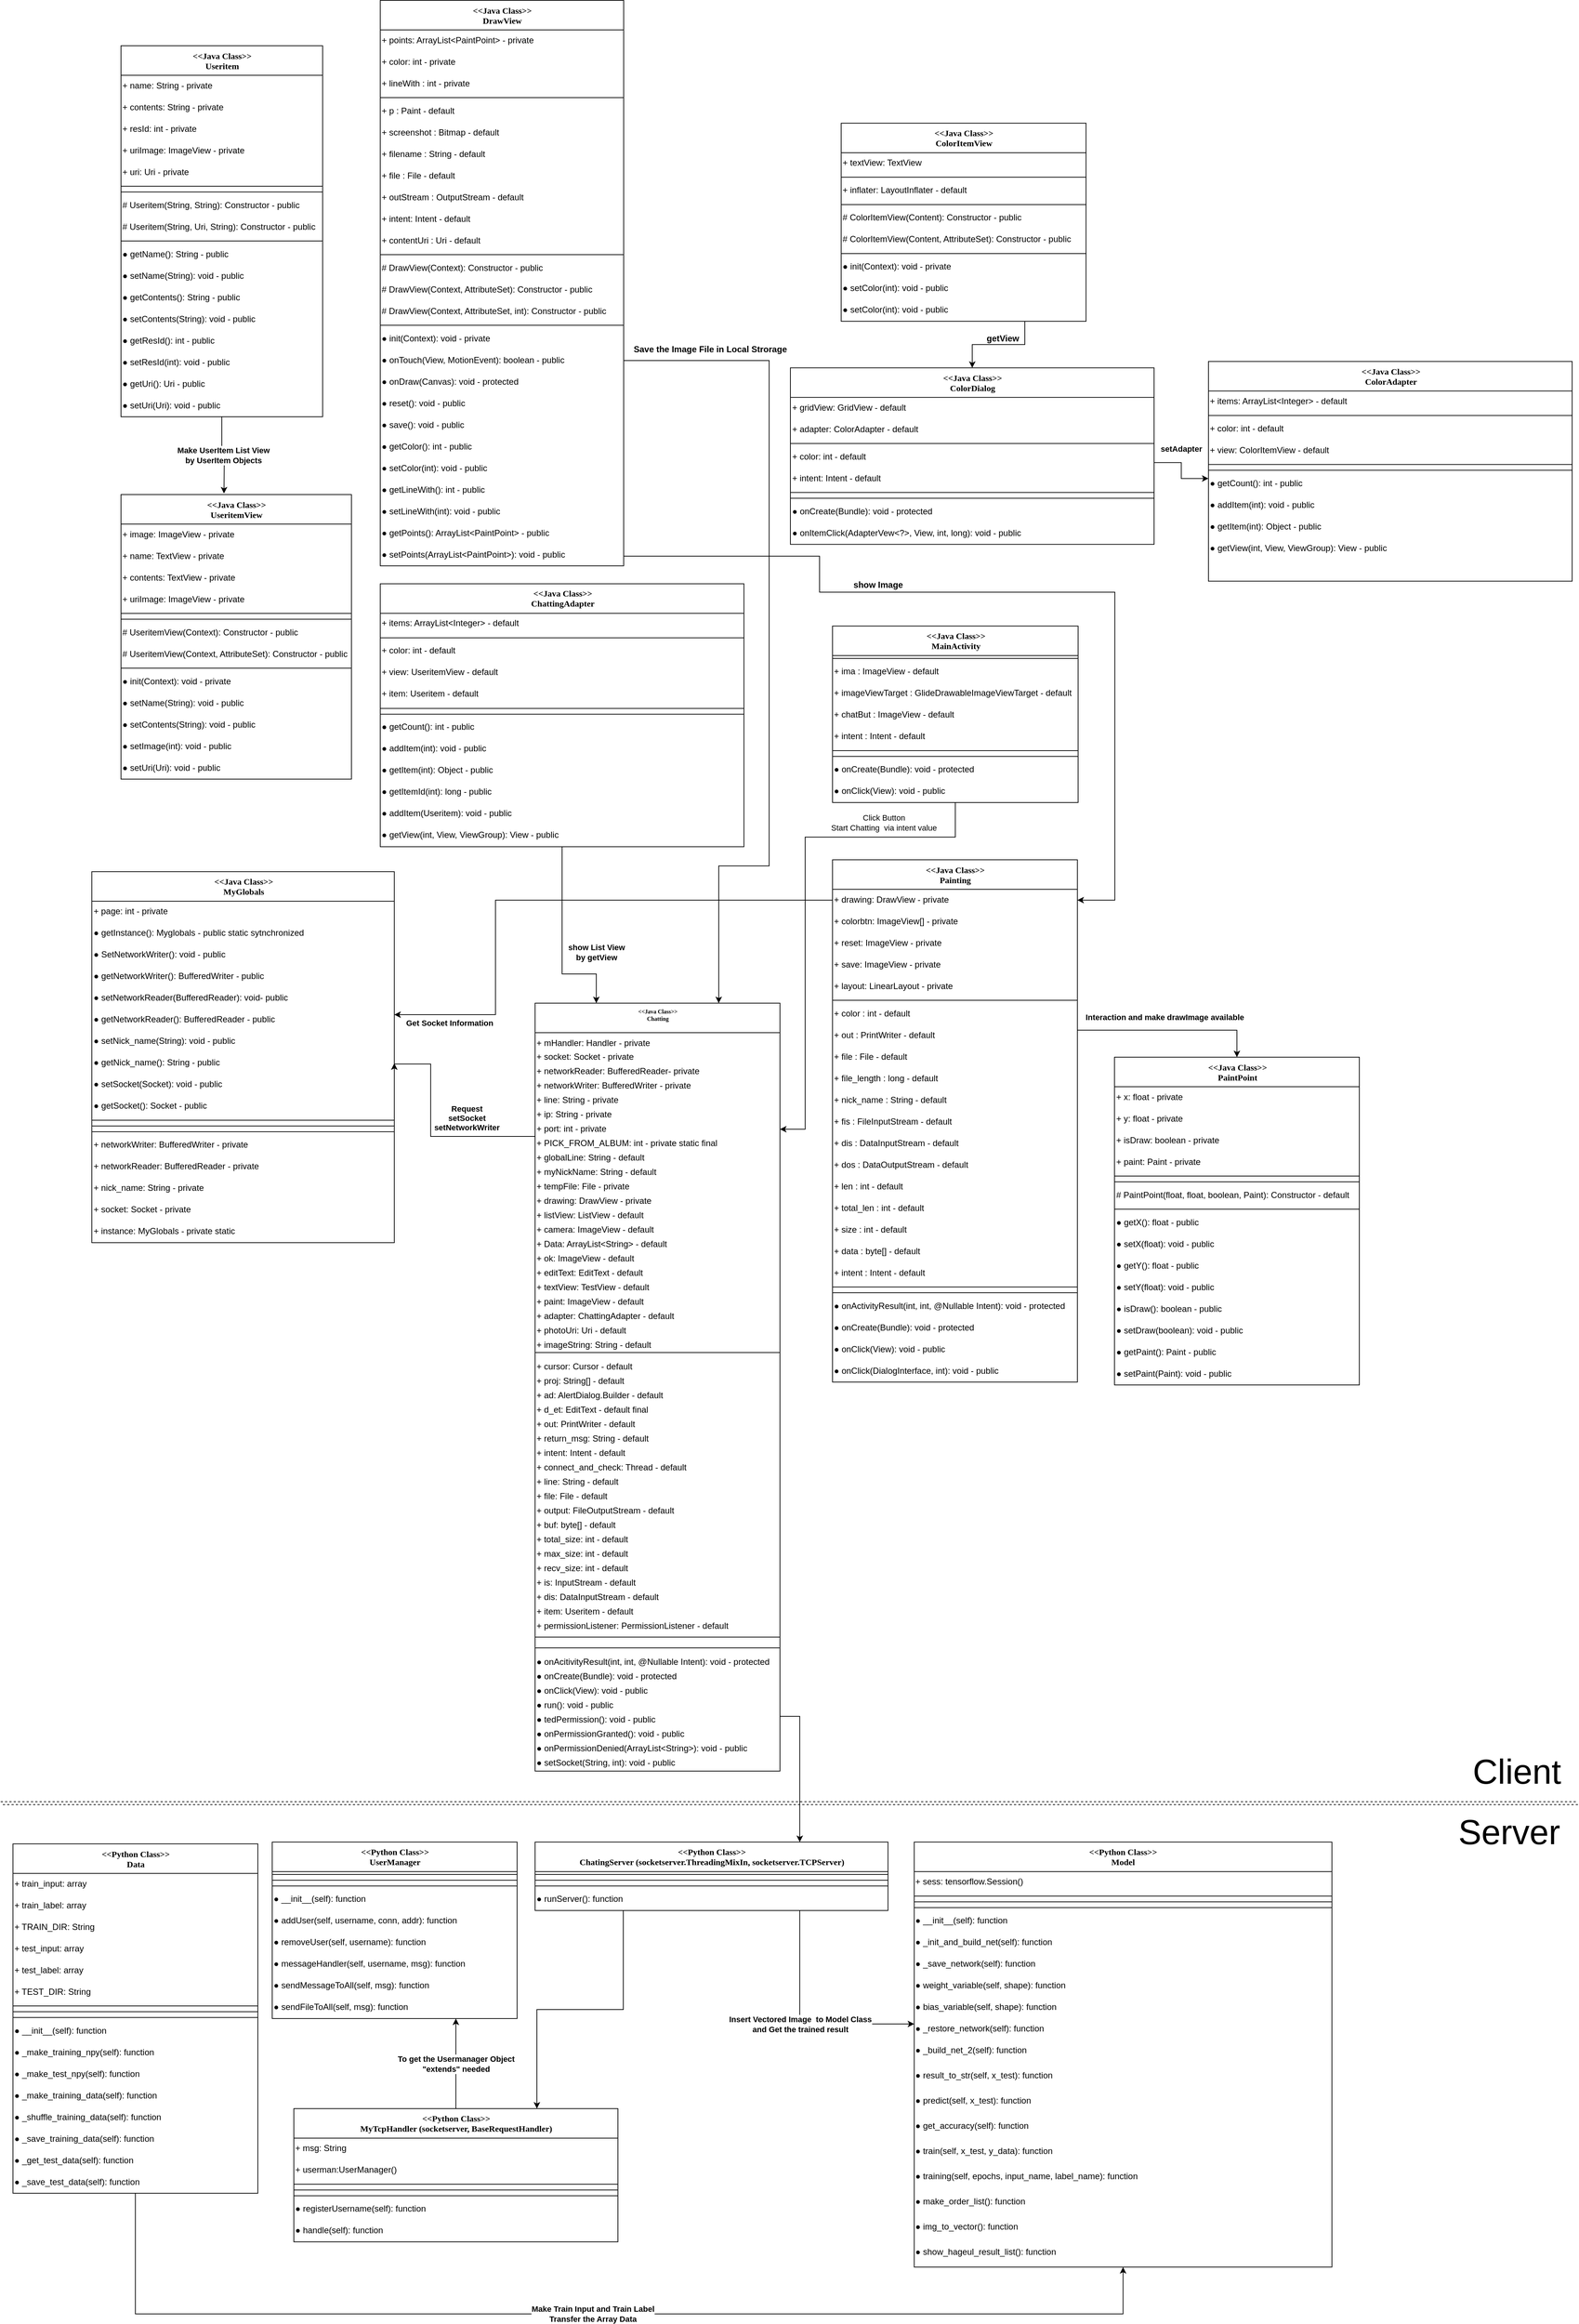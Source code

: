 <mxfile version="10.7.7" type="github"><diagram name="Page-1" id="6133507b-19e7-1e82-6fc7-422aa6c4b21f"><mxGraphModel dx="8053" dy="4077" grid="1" gridSize="10" guides="1" tooltips="1" connect="1" arrows="1" fold="1" page="1" pageScale="1" pageWidth="1100" pageHeight="850" background="#ffffff" math="0" shadow="0"><root><mxCell id="0"/><mxCell id="1" parent="0"/><mxCell id="qGDZ5I8OGgUY8M4Hc2LZ-100" value="&amp;lt;&amp;lt;Java Class&amp;gt;&amp;gt;&lt;br&gt;Chatting" style="swimlane;html=1;fontStyle=1;align=center;verticalAlign=top;childLayout=stackLayout;horizontal=1;startSize=41;horizontalStack=0;resizeParent=1;resizeLast=0;collapsible=1;marginBottom=0;swimlaneFillColor=#ffffff;rounded=0;shadow=0;comic=0;labelBackgroundColor=none;strokeColor=#000000;strokeWidth=1;fillColor=none;fontFamily=Verdana;fontSize=8;fontColor=#000000;" parent="1" vertex="1"><mxGeometry x="745" y="690.5" width="340" height="1066" as="geometry"/></mxCell><mxCell id="qGDZ5I8OGgUY8M4Hc2LZ-394" value="+ mHandler: Handler - private" style="text;html=1;" parent="qGDZ5I8OGgUY8M4Hc2LZ-100" vertex="1"><mxGeometry y="41" width="340" height="19" as="geometry"/></mxCell><mxCell id="qGDZ5I8OGgUY8M4Hc2LZ-391" value="+ socket: Socket -&amp;nbsp;&lt;span&gt;private&lt;/span&gt;" style="text;html=1;" parent="qGDZ5I8OGgUY8M4Hc2LZ-100" vertex="1"><mxGeometry y="60" width="340" height="20" as="geometry"/></mxCell><mxCell id="qGDZ5I8OGgUY8M4Hc2LZ-395" value="+&amp;nbsp;&lt;span&gt;networkReader&lt;/span&gt;:&amp;nbsp;&lt;span&gt;BufferedReader&lt;/span&gt;-&amp;nbsp;&lt;span&gt;private&lt;/span&gt;" style="text;html=1;" parent="qGDZ5I8OGgUY8M4Hc2LZ-100" vertex="1"><mxGeometry y="80" width="340" height="20" as="geometry"/></mxCell><mxCell id="qGDZ5I8OGgUY8M4Hc2LZ-396" value="+&amp;nbsp;&lt;span&gt;networkWriter&lt;/span&gt;:&amp;nbsp;&lt;span&gt;BufferedWriter&amp;nbsp;&lt;/span&gt;-&amp;nbsp;&lt;span&gt;private&lt;/span&gt;" style="text;html=1;" parent="qGDZ5I8OGgUY8M4Hc2LZ-100" vertex="1"><mxGeometry y="100" width="340" height="20" as="geometry"/></mxCell><mxCell id="qGDZ5I8OGgUY8M4Hc2LZ-397" value="+&amp;nbsp;&lt;span&gt;line&lt;/span&gt;:&amp;nbsp;&lt;span&gt;String&amp;nbsp;&lt;/span&gt;-&amp;nbsp;&lt;span&gt;private&lt;/span&gt;" style="text;html=1;" parent="qGDZ5I8OGgUY8M4Hc2LZ-100" vertex="1"><mxGeometry y="120" width="340" height="20" as="geometry"/></mxCell><mxCell id="qGDZ5I8OGgUY8M4Hc2LZ-398" value="+ ip:&amp;nbsp;&lt;span&gt;String&lt;/span&gt;&amp;nbsp;-&amp;nbsp;&lt;span&gt;private&lt;/span&gt;" style="text;html=1;" parent="qGDZ5I8OGgUY8M4Hc2LZ-100" vertex="1"><mxGeometry y="140" width="340" height="20" as="geometry"/></mxCell><mxCell id="qGDZ5I8OGgUY8M4Hc2LZ-400" value="+&amp;nbsp;&lt;span&gt;port&lt;/span&gt;: int -&amp;nbsp;&lt;span&gt;private&lt;/span&gt;" style="text;html=1;" parent="qGDZ5I8OGgUY8M4Hc2LZ-100" vertex="1"><mxGeometry y="160" width="340" height="20" as="geometry"/></mxCell><mxCell id="qGDZ5I8OGgUY8M4Hc2LZ-399" value="+&amp;nbsp;&lt;span&gt;PICK_FROM_ALBUM&lt;/span&gt;: int -&amp;nbsp;&lt;span&gt;private static final&lt;/span&gt;" style="text;html=1;" parent="qGDZ5I8OGgUY8M4Hc2LZ-100" vertex="1"><mxGeometry y="180" width="340" height="20" as="geometry"/></mxCell><mxCell id="qGDZ5I8OGgUY8M4Hc2LZ-401" value="+ globalLine: String -&amp;nbsp;&lt;span&gt;default&lt;/span&gt;" style="text;html=1;" parent="qGDZ5I8OGgUY8M4Hc2LZ-100" vertex="1"><mxGeometry y="200" width="340" height="20" as="geometry"/></mxCell><mxCell id="qGDZ5I8OGgUY8M4Hc2LZ-403" value="+&amp;nbsp;&lt;span&gt;myNickName&lt;/span&gt;: String -&amp;nbsp;&lt;span&gt;default&lt;/span&gt;" style="text;html=1;" parent="qGDZ5I8OGgUY8M4Hc2LZ-100" vertex="1"><mxGeometry y="220" width="340" height="20" as="geometry"/></mxCell><mxCell id="qGDZ5I8OGgUY8M4Hc2LZ-402" value="+&amp;nbsp;&lt;span&gt;tempFile&lt;/span&gt;: File - private" style="text;html=1;" parent="qGDZ5I8OGgUY8M4Hc2LZ-100" vertex="1"><mxGeometry y="240" width="340" height="20" as="geometry"/></mxCell><mxCell id="qGDZ5I8OGgUY8M4Hc2LZ-405" value="+&amp;nbsp;&lt;span&gt;drawing&lt;/span&gt;: DrawView -&amp;nbsp;&lt;span&gt;private&lt;/span&gt;" style="text;html=1;" parent="qGDZ5I8OGgUY8M4Hc2LZ-100" vertex="1"><mxGeometry y="260" width="340" height="20" as="geometry"/></mxCell><mxCell id="qGDZ5I8OGgUY8M4Hc2LZ-406" value="+&amp;nbsp;&lt;span&gt;listView&lt;/span&gt;: ListView -&amp;nbsp;&lt;span&gt;default&lt;/span&gt;" style="text;html=1;" parent="qGDZ5I8OGgUY8M4Hc2LZ-100" vertex="1"><mxGeometry y="280" width="340" height="20" as="geometry"/></mxCell><mxCell id="qGDZ5I8OGgUY8M4Hc2LZ-407" value="+ camera: ImageView -&amp;nbsp;&lt;span&gt;default&lt;/span&gt;" style="text;html=1;" parent="qGDZ5I8OGgUY8M4Hc2LZ-100" vertex="1"><mxGeometry y="300" width="340" height="20" as="geometry"/></mxCell><mxCell id="qGDZ5I8OGgUY8M4Hc2LZ-408" value="+ Data: ArrayList&amp;lt;String&amp;gt; -&amp;nbsp;&lt;span&gt;default&lt;/span&gt;" style="text;html=1;" parent="qGDZ5I8OGgUY8M4Hc2LZ-100" vertex="1"><mxGeometry y="320" width="340" height="20" as="geometry"/></mxCell><mxCell id="qGDZ5I8OGgUY8M4Hc2LZ-409" value="+ ok: ImageView -&amp;nbsp;&lt;span&gt;default&lt;/span&gt;" style="text;html=1;" parent="qGDZ5I8OGgUY8M4Hc2LZ-100" vertex="1"><mxGeometry y="340" width="340" height="20" as="geometry"/></mxCell><mxCell id="qGDZ5I8OGgUY8M4Hc2LZ-410" value="+ editText: EditText -&amp;nbsp;&lt;span&gt;default&lt;/span&gt;" style="text;html=1;" parent="qGDZ5I8OGgUY8M4Hc2LZ-100" vertex="1"><mxGeometry y="360" width="340" height="20" as="geometry"/></mxCell><mxCell id="qGDZ5I8OGgUY8M4Hc2LZ-411" value="+ textView: TestView -&amp;nbsp;&lt;span&gt;default&lt;/span&gt;" style="text;html=1;" parent="qGDZ5I8OGgUY8M4Hc2LZ-100" vertex="1"><mxGeometry y="380" width="340" height="20" as="geometry"/></mxCell><mxCell id="qGDZ5I8OGgUY8M4Hc2LZ-412" value="+ paint: ImageView -&amp;nbsp;&lt;span&gt;default&lt;/span&gt;" style="text;html=1;" parent="qGDZ5I8OGgUY8M4Hc2LZ-100" vertex="1"><mxGeometry y="400" width="340" height="20" as="geometry"/></mxCell><mxCell id="qGDZ5I8OGgUY8M4Hc2LZ-413" value="+ adapter: ChattingAdapter -&amp;nbsp;&lt;span&gt;default&lt;/span&gt;" style="text;html=1;" parent="qGDZ5I8OGgUY8M4Hc2LZ-100" vertex="1"><mxGeometry y="420" width="340" height="20" as="geometry"/></mxCell><mxCell id="qGDZ5I8OGgUY8M4Hc2LZ-414" value="+ photoUri: Uri -&amp;nbsp;&lt;span&gt;default&lt;/span&gt;" style="text;html=1;" parent="qGDZ5I8OGgUY8M4Hc2LZ-100" vertex="1"><mxGeometry y="440" width="340" height="20" as="geometry"/></mxCell><mxCell id="qGDZ5I8OGgUY8M4Hc2LZ-415" value="+ imageString: String -&amp;nbsp;&lt;span&gt;default&lt;/span&gt;" style="text;html=1;" parent="qGDZ5I8OGgUY8M4Hc2LZ-100" vertex="1"><mxGeometry y="460" width="340" height="20" as="geometry"/></mxCell><mxCell id="qGDZ5I8OGgUY8M4Hc2LZ-389" value="" style="line;html=1;strokeWidth=1;fillColor=none;align=left;verticalAlign=middle;spacingTop=-1;spacingLeft=3;spacingRight=3;rotatable=0;labelPosition=right;points=[];portConstraint=eastwest;" parent="qGDZ5I8OGgUY8M4Hc2LZ-100" vertex="1"><mxGeometry y="480" width="340" height="10" as="geometry"/></mxCell><mxCell id="qGDZ5I8OGgUY8M4Hc2LZ-417" value="+ cursor: Cursor -&amp;nbsp;default" style="text;html=1;" parent="qGDZ5I8OGgUY8M4Hc2LZ-100" vertex="1"><mxGeometry y="490" width="340" height="20" as="geometry"/></mxCell><mxCell id="qGDZ5I8OGgUY8M4Hc2LZ-426" value="+ proj: String[] -&amp;nbsp;default" style="text;html=1;" parent="qGDZ5I8OGgUY8M4Hc2LZ-100" vertex="1"><mxGeometry y="510" width="340" height="20" as="geometry"/></mxCell><mxCell id="qGDZ5I8OGgUY8M4Hc2LZ-420" value="+ ad: AlertDialog.Builder -&amp;nbsp;default" style="text;html=1;" parent="qGDZ5I8OGgUY8M4Hc2LZ-100" vertex="1"><mxGeometry y="530" width="340" height="20" as="geometry"/></mxCell><mxCell id="qGDZ5I8OGgUY8M4Hc2LZ-418" value="+ d_et: EditText - default final" style="text;html=1;" parent="qGDZ5I8OGgUY8M4Hc2LZ-100" vertex="1"><mxGeometry y="550" width="340" height="20" as="geometry"/></mxCell><mxCell id="qGDZ5I8OGgUY8M4Hc2LZ-422" value="+ out: PrintWriter - default" style="text;html=1;" parent="qGDZ5I8OGgUY8M4Hc2LZ-100" vertex="1"><mxGeometry y="570" width="340" height="20" as="geometry"/></mxCell><mxCell id="qGDZ5I8OGgUY8M4Hc2LZ-425" value="+ return_msg: String - default" style="text;html=1;" parent="qGDZ5I8OGgUY8M4Hc2LZ-100" vertex="1"><mxGeometry y="590" width="340" height="20" as="geometry"/></mxCell><mxCell id="qGDZ5I8OGgUY8M4Hc2LZ-427" value="+ intent: Intent - default" style="text;html=1;" parent="qGDZ5I8OGgUY8M4Hc2LZ-100" vertex="1"><mxGeometry y="610" width="340" height="20" as="geometry"/></mxCell><mxCell id="qGDZ5I8OGgUY8M4Hc2LZ-429" value="+ connect_and_check: Thread - default" style="text;html=1;" parent="qGDZ5I8OGgUY8M4Hc2LZ-100" vertex="1"><mxGeometry y="630" width="340" height="20" as="geometry"/></mxCell><mxCell id="qGDZ5I8OGgUY8M4Hc2LZ-430" value="+ line: String - default" style="text;html=1;" parent="qGDZ5I8OGgUY8M4Hc2LZ-100" vertex="1"><mxGeometry y="650" width="340" height="20" as="geometry"/></mxCell><mxCell id="qGDZ5I8OGgUY8M4Hc2LZ-431" value="+ file: File - default" style="text;html=1;" parent="qGDZ5I8OGgUY8M4Hc2LZ-100" vertex="1"><mxGeometry y="670" width="340" height="20" as="geometry"/></mxCell><mxCell id="qGDZ5I8OGgUY8M4Hc2LZ-432" value="+ output: FileOutputStream - default" style="text;html=1;" parent="qGDZ5I8OGgUY8M4Hc2LZ-100" vertex="1"><mxGeometry y="690" width="340" height="20" as="geometry"/></mxCell><mxCell id="qGDZ5I8OGgUY8M4Hc2LZ-433" value="+ buf: byte[] - default" style="text;html=1;" parent="qGDZ5I8OGgUY8M4Hc2LZ-100" vertex="1"><mxGeometry y="710" width="340" height="20" as="geometry"/></mxCell><mxCell id="qGDZ5I8OGgUY8M4Hc2LZ-435" value="+ total_size: int - default" style="text;html=1;" parent="qGDZ5I8OGgUY8M4Hc2LZ-100" vertex="1"><mxGeometry y="730" width="340" height="20" as="geometry"/></mxCell><mxCell id="qGDZ5I8OGgUY8M4Hc2LZ-436" value="+ max_size: int - default" style="text;html=1;" parent="qGDZ5I8OGgUY8M4Hc2LZ-100" vertex="1"><mxGeometry y="750" width="340" height="20" as="geometry"/></mxCell><mxCell id="qGDZ5I8OGgUY8M4Hc2LZ-437" value="+ recv_size: int - default" style="text;html=1;" parent="qGDZ5I8OGgUY8M4Hc2LZ-100" vertex="1"><mxGeometry y="770" width="340" height="20" as="geometry"/></mxCell><mxCell id="qGDZ5I8OGgUY8M4Hc2LZ-438" value="+ is: InputStream - default" style="text;html=1;" parent="qGDZ5I8OGgUY8M4Hc2LZ-100" vertex="1"><mxGeometry y="790" width="340" height="20" as="geometry"/></mxCell><mxCell id="qGDZ5I8OGgUY8M4Hc2LZ-439" value="+ dis: DataInputStream - default" style="text;html=1;" parent="qGDZ5I8OGgUY8M4Hc2LZ-100" vertex="1"><mxGeometry y="810" width="340" height="20" as="geometry"/></mxCell><mxCell id="qGDZ5I8OGgUY8M4Hc2LZ-441" value="+ item: Useritem - default" style="text;html=1;" parent="qGDZ5I8OGgUY8M4Hc2LZ-100" vertex="1"><mxGeometry y="830" width="340" height="20" as="geometry"/></mxCell><mxCell id="qGDZ5I8OGgUY8M4Hc2LZ-434" value="+ permissionListener: PermissionListener&amp;nbsp;- default" style="text;html=1;" parent="qGDZ5I8OGgUY8M4Hc2LZ-100" vertex="1"><mxGeometry y="850" width="340" height="20" as="geometry"/></mxCell><mxCell id="qGDZ5I8OGgUY8M4Hc2LZ-390" value="" style="line;html=1;strokeWidth=1;fillColor=none;align=left;verticalAlign=middle;spacingTop=-1;spacingLeft=3;spacingRight=3;rotatable=0;labelPosition=right;points=[];portConstraint=eastwest;" parent="qGDZ5I8OGgUY8M4Hc2LZ-100" vertex="1"><mxGeometry y="870" width="340" height="20" as="geometry"/></mxCell><mxCell id="QAiqagYFeMs_47zVqH-b-2" value="" style="line;html=1;strokeWidth=1;fillColor=none;align=left;verticalAlign=middle;spacingTop=-1;spacingLeft=3;spacingRight=3;rotatable=0;labelPosition=right;points=[];portConstraint=eastwest;" parent="qGDZ5I8OGgUY8M4Hc2LZ-100" vertex="1"><mxGeometry y="890" width="340" height="10" as="geometry"/></mxCell><mxCell id="qGDZ5I8OGgUY8M4Hc2LZ-419" value="● onAcitivityResult(int, int, @Nullable Intent): void - protected" style="text;html=1;" parent="qGDZ5I8OGgUY8M4Hc2LZ-100" vertex="1"><mxGeometry y="900" width="340" height="20" as="geometry"/></mxCell><mxCell id="qGDZ5I8OGgUY8M4Hc2LZ-416" value="● onCreate(Bundle): void - protected" style="text;html=1;" parent="qGDZ5I8OGgUY8M4Hc2LZ-100" vertex="1"><mxGeometry y="920" width="340" height="20" as="geometry"/></mxCell><mxCell id="qGDZ5I8OGgUY8M4Hc2LZ-428" value="● onClick(View): void - public" style="text;html=1;" parent="qGDZ5I8OGgUY8M4Hc2LZ-100" vertex="1"><mxGeometry y="940" width="340" height="20" as="geometry"/></mxCell><mxCell id="qGDZ5I8OGgUY8M4Hc2LZ-440" value="● run(): void - public" style="text;html=1;" parent="qGDZ5I8OGgUY8M4Hc2LZ-100" vertex="1"><mxGeometry y="960" width="340" height="20" as="geometry"/></mxCell><mxCell id="qGDZ5I8OGgUY8M4Hc2LZ-442" value="● tedPermission(): void - public" style="text;html=1;" parent="qGDZ5I8OGgUY8M4Hc2LZ-100" vertex="1"><mxGeometry y="980" width="340" height="20" as="geometry"/></mxCell><mxCell id="qGDZ5I8OGgUY8M4Hc2LZ-443" value="● onPermissionGranted(): void - public" style="text;html=1;" parent="qGDZ5I8OGgUY8M4Hc2LZ-100" vertex="1"><mxGeometry y="1000" width="340" height="20" as="geometry"/></mxCell><mxCell id="qGDZ5I8OGgUY8M4Hc2LZ-444" value="● onPermissionDenied(ArrayList&amp;lt;String&amp;gt;): void - public" style="text;html=1;" parent="qGDZ5I8OGgUY8M4Hc2LZ-100" vertex="1"><mxGeometry y="1020" width="340" height="20" as="geometry"/></mxCell><mxCell id="qGDZ5I8OGgUY8M4Hc2LZ-424" value="● setSocket(String, int): void - public" style="text;html=1;" parent="qGDZ5I8OGgUY8M4Hc2LZ-100" vertex="1"><mxGeometry y="1040" width="340" height="20" as="geometry"/></mxCell><mxCell id="qGDZ5I8OGgUY8M4Hc2LZ-160" value="&amp;lt;&amp;lt;Java Class&amp;gt;&amp;gt;&lt;br&gt;ColorDialog&lt;br&gt;" style="swimlane;html=1;fontStyle=1;align=center;verticalAlign=top;childLayout=stackLayout;horizontal=1;startSize=41;horizontalStack=0;resizeParent=1;resizeLast=0;collapsible=1;marginBottom=0;swimlaneFillColor=#ffffff;rounded=0;shadow=0;comic=0;labelBackgroundColor=none;strokeColor=#000000;strokeWidth=1;fillColor=none;fontFamily=Verdana;fontSize=12;fontColor=#000000;" parent="1" vertex="1"><mxGeometry x="1099.5" y="-191.357" width="505" height="245" as="geometry"/></mxCell><mxCell id="qGDZ5I8OGgUY8M4Hc2LZ-209" value="+ gridView: GridView - default" style="text;html=1;" parent="qGDZ5I8OGgUY8M4Hc2LZ-160" vertex="1"><mxGeometry y="41" width="505" height="30" as="geometry"/></mxCell><mxCell id="qGDZ5I8OGgUY8M4Hc2LZ-207" value="+ adapter: ColorAdapter - default" style="text;html=1;" parent="qGDZ5I8OGgUY8M4Hc2LZ-160" vertex="1"><mxGeometry y="71" width="505" height="30" as="geometry"/></mxCell><mxCell id="qGDZ5I8OGgUY8M4Hc2LZ-163" value="" style="line;html=1;strokeWidth=1;fillColor=none;align=left;verticalAlign=middle;spacingTop=-1;spacingLeft=3;spacingRight=3;rotatable=0;labelPosition=right;points=[];portConstraint=eastwest;" parent="qGDZ5I8OGgUY8M4Hc2LZ-160" vertex="1"><mxGeometry y="101" width="505" height="8" as="geometry"/></mxCell><mxCell id="qGDZ5I8OGgUY8M4Hc2LZ-369" value="+ color: int - default" style="text;html=1;" parent="qGDZ5I8OGgUY8M4Hc2LZ-160" vertex="1"><mxGeometry y="109" width="505" height="30" as="geometry"/></mxCell><mxCell id="qGDZ5I8OGgUY8M4Hc2LZ-370" value="+ intent: Intent - default" style="text;html=1;" parent="qGDZ5I8OGgUY8M4Hc2LZ-160" vertex="1"><mxGeometry y="139" width="505" height="30" as="geometry"/></mxCell><mxCell id="qGDZ5I8OGgUY8M4Hc2LZ-366" value="" style="line;html=1;strokeWidth=1;fillColor=none;align=left;verticalAlign=middle;spacingTop=-1;spacingLeft=3;spacingRight=3;rotatable=0;labelPosition=right;points=[];portConstraint=eastwest;" parent="qGDZ5I8OGgUY8M4Hc2LZ-160" vertex="1"><mxGeometry y="169" width="505" height="8" as="geometry"/></mxCell><mxCell id="qGDZ5I8OGgUY8M4Hc2LZ-365" value="" style="line;html=1;strokeWidth=1;fillColor=none;align=left;verticalAlign=middle;spacingTop=-1;spacingLeft=3;spacingRight=3;rotatable=0;labelPosition=right;points=[];portConstraint=eastwest;" parent="qGDZ5I8OGgUY8M4Hc2LZ-160" vertex="1"><mxGeometry y="177" width="505" height="8" as="geometry"/></mxCell><mxCell id="qGDZ5I8OGgUY8M4Hc2LZ-367" value="● onCreate(Bundle): void - protected&lt;br&gt;" style="text;html=1;" parent="qGDZ5I8OGgUY8M4Hc2LZ-160" vertex="1"><mxGeometry y="185" width="505" height="30" as="geometry"/></mxCell><mxCell id="qGDZ5I8OGgUY8M4Hc2LZ-368" value="● onItemClick(AdapterVew&amp;lt;?&amp;gt;, View, int, long): void - public&lt;br&gt;" style="text;html=1;" parent="qGDZ5I8OGgUY8M4Hc2LZ-160" vertex="1"><mxGeometry y="215" width="505" height="30" as="geometry"/></mxCell><mxCell id="qGDZ5I8OGgUY8M4Hc2LZ-165" value="&amp;lt;&amp;lt;Java Class&amp;gt;&amp;gt;&lt;br&gt;ColorItemView" style="swimlane;html=1;fontStyle=1;align=center;verticalAlign=top;childLayout=stackLayout;horizontal=1;startSize=41;horizontalStack=0;resizeParent=1;resizeLast=0;collapsible=1;marginBottom=0;swimlaneFillColor=#ffffff;rounded=0;shadow=0;comic=0;labelBackgroundColor=none;strokeColor=#000000;strokeWidth=1;fillColor=none;fontFamily=Verdana;fontSize=12;fontColor=#000000;" parent="1" vertex="1"><mxGeometry x="1170" y="-531" width="340" height="275" as="geometry"/></mxCell><mxCell id="qGDZ5I8OGgUY8M4Hc2LZ-211" value="+ textView: TextView" style="text;html=1;" parent="qGDZ5I8OGgUY8M4Hc2LZ-165" vertex="1"><mxGeometry y="41" width="340" height="30" as="geometry"/></mxCell><mxCell id="qGDZ5I8OGgUY8M4Hc2LZ-168" value="" style="line;html=1;strokeWidth=1;fillColor=none;align=left;verticalAlign=middle;spacingTop=-1;spacingLeft=3;spacingRight=3;rotatable=0;labelPosition=right;points=[];portConstraint=eastwest;" parent="qGDZ5I8OGgUY8M4Hc2LZ-165" vertex="1"><mxGeometry y="71" width="340" height="8" as="geometry"/></mxCell><mxCell id="qGDZ5I8OGgUY8M4Hc2LZ-359" value="+ inflater: LayoutInflater - default" style="text;html=1;" parent="qGDZ5I8OGgUY8M4Hc2LZ-165" vertex="1"><mxGeometry y="79" width="340" height="30" as="geometry"/></mxCell><mxCell id="qGDZ5I8OGgUY8M4Hc2LZ-357" value="" style="line;html=1;strokeWidth=1;fillColor=none;align=left;verticalAlign=middle;spacingTop=-1;spacingLeft=3;spacingRight=3;rotatable=0;labelPosition=right;points=[];portConstraint=eastwest;" parent="qGDZ5I8OGgUY8M4Hc2LZ-165" vertex="1"><mxGeometry y="109" width="340" height="8" as="geometry"/></mxCell><mxCell id="qGDZ5I8OGgUY8M4Hc2LZ-362" value="# ColorItemView(Content): Constructor - public&lt;br&gt;" style="text;html=1;" parent="qGDZ5I8OGgUY8M4Hc2LZ-165" vertex="1"><mxGeometry y="117" width="340" height="30" as="geometry"/></mxCell><mxCell id="qGDZ5I8OGgUY8M4Hc2LZ-363" value="# ColorItemView(Content, AttributeSet): Constructor - public&lt;br&gt;" style="text;html=1;" parent="qGDZ5I8OGgUY8M4Hc2LZ-165" vertex="1"><mxGeometry y="147" width="340" height="30" as="geometry"/></mxCell><mxCell id="qGDZ5I8OGgUY8M4Hc2LZ-364" value="" style="line;html=1;strokeWidth=1;fillColor=none;align=left;verticalAlign=middle;spacingTop=-1;spacingLeft=3;spacingRight=3;rotatable=0;labelPosition=right;points=[];portConstraint=eastwest;" parent="qGDZ5I8OGgUY8M4Hc2LZ-165" vertex="1"><mxGeometry y="177" width="340" height="8" as="geometry"/></mxCell><mxCell id="qGDZ5I8OGgUY8M4Hc2LZ-212" value="● init(Context): void - private&lt;br&gt;" style="text;html=1;" parent="qGDZ5I8OGgUY8M4Hc2LZ-165" vertex="1"><mxGeometry y="185" width="340" height="30" as="geometry"/></mxCell><mxCell id="qGDZ5I8OGgUY8M4Hc2LZ-360" value="● setColor(int): void - public&lt;br&gt;" style="text;html=1;" parent="qGDZ5I8OGgUY8M4Hc2LZ-165" vertex="1"><mxGeometry y="215" width="340" height="30" as="geometry"/></mxCell><mxCell id="qGDZ5I8OGgUY8M4Hc2LZ-459" value="● setColor(int): void - public&lt;br&gt;" style="text;html=1;" parent="qGDZ5I8OGgUY8M4Hc2LZ-165" vertex="1"><mxGeometry y="245" width="340" height="30" as="geometry"/></mxCell><mxCell id="qGDZ5I8OGgUY8M4Hc2LZ-170" value="&amp;lt;&amp;lt;Java Class&amp;gt;&amp;gt;&lt;br&gt;DrawView" style="swimlane;html=1;fontStyle=1;align=center;verticalAlign=top;childLayout=stackLayout;horizontal=1;startSize=41;horizontalStack=0;resizeParent=1;resizeLast=0;collapsible=1;marginBottom=0;swimlaneFillColor=#ffffff;rounded=0;shadow=0;comic=0;labelBackgroundColor=none;strokeColor=#000000;strokeWidth=1;fillColor=none;fontFamily=Verdana;fontSize=12;fontColor=#000000;" parent="1" vertex="1"><mxGeometry x="530" y="-701.5" width="338" height="785" as="geometry"/></mxCell><mxCell id="qGDZ5I8OGgUY8M4Hc2LZ-307" value="+ points: ArrayList&amp;lt;PaintPoint&amp;gt; - private" style="text;html=1;" parent="qGDZ5I8OGgUY8M4Hc2LZ-170" vertex="1"><mxGeometry y="41" width="338" height="30" as="geometry"/></mxCell><mxCell id="qGDZ5I8OGgUY8M4Hc2LZ-308" value="+ color: int - private" style="text;html=1;" parent="qGDZ5I8OGgUY8M4Hc2LZ-170" vertex="1"><mxGeometry y="71" width="338" height="30" as="geometry"/></mxCell><mxCell id="qGDZ5I8OGgUY8M4Hc2LZ-306" value="+ lineWith&amp;nbsp;: int&amp;nbsp;- private" style="text;html=1;" parent="qGDZ5I8OGgUY8M4Hc2LZ-170" vertex="1"><mxGeometry y="101" width="338" height="30" as="geometry"/></mxCell><mxCell id="qGDZ5I8OGgUY8M4Hc2LZ-321" value="" style="line;html=1;strokeWidth=1;fillColor=none;align=left;verticalAlign=middle;spacingTop=-1;spacingLeft=3;spacingRight=3;rotatable=0;labelPosition=right;points=[];portConstraint=eastwest;" parent="qGDZ5I8OGgUY8M4Hc2LZ-170" vertex="1"><mxGeometry y="131" width="338" height="8" as="geometry"/></mxCell><mxCell id="qGDZ5I8OGgUY8M4Hc2LZ-356" value="+ p : Paint - default" style="text;html=1;" parent="qGDZ5I8OGgUY8M4Hc2LZ-170" vertex="1"><mxGeometry y="139" width="338" height="30" as="geometry"/></mxCell><mxCell id="qGDZ5I8OGgUY8M4Hc2LZ-317" value="+ screenshot : Bitmap - default" style="text;html=1;" parent="qGDZ5I8OGgUY8M4Hc2LZ-170" vertex="1"><mxGeometry y="169" width="338" height="30" as="geometry"/></mxCell><mxCell id="qGDZ5I8OGgUY8M4Hc2LZ-318" value="+ filename : String - default" style="text;html=1;" parent="qGDZ5I8OGgUY8M4Hc2LZ-170" vertex="1"><mxGeometry y="199" width="338" height="30" as="geometry"/></mxCell><mxCell id="qGDZ5I8OGgUY8M4Hc2LZ-319" value="+ file : File - default" style="text;html=1;" parent="qGDZ5I8OGgUY8M4Hc2LZ-170" vertex="1"><mxGeometry y="229" width="338" height="30" as="geometry"/></mxCell><mxCell id="qGDZ5I8OGgUY8M4Hc2LZ-320" value="+ outStream : OutputStream - default" style="text;html=1;" parent="qGDZ5I8OGgUY8M4Hc2LZ-170" vertex="1"><mxGeometry y="259" width="338" height="30" as="geometry"/></mxCell><mxCell id="qGDZ5I8OGgUY8M4Hc2LZ-322" value="+ intent: Intent - default" style="text;html=1;" parent="qGDZ5I8OGgUY8M4Hc2LZ-170" vertex="1"><mxGeometry y="289" width="338" height="30" as="geometry"/></mxCell><mxCell id="qGDZ5I8OGgUY8M4Hc2LZ-323" value="+ contentUri : Uri - default" style="text;html=1;" parent="qGDZ5I8OGgUY8M4Hc2LZ-170" vertex="1"><mxGeometry y="319" width="338" height="30" as="geometry"/></mxCell><mxCell id="qGDZ5I8OGgUY8M4Hc2LZ-173" value="" style="line;html=1;strokeWidth=1;fillColor=none;align=left;verticalAlign=middle;spacingTop=-1;spacingLeft=3;spacingRight=3;rotatable=0;labelPosition=right;points=[];portConstraint=eastwest;" parent="qGDZ5I8OGgUY8M4Hc2LZ-170" vertex="1"><mxGeometry y="349" width="338" height="8" as="geometry"/></mxCell><mxCell id="qGDZ5I8OGgUY8M4Hc2LZ-311" value="# DrawView(Context): Constructor - public" style="text;html=1;" parent="qGDZ5I8OGgUY8M4Hc2LZ-170" vertex="1"><mxGeometry y="357" width="338" height="30" as="geometry"/></mxCell><mxCell id="qGDZ5I8OGgUY8M4Hc2LZ-305" value="# DrawView(Context, AttributeSet): Constructor - public" style="text;html=1;" parent="qGDZ5I8OGgUY8M4Hc2LZ-170" vertex="1"><mxGeometry y="387" width="338" height="30" as="geometry"/></mxCell><mxCell id="qGDZ5I8OGgUY8M4Hc2LZ-312" value="# DrawView(Context, AttributeSet, int): Constructor - public" style="text;html=1;" parent="qGDZ5I8OGgUY8M4Hc2LZ-170" vertex="1"><mxGeometry y="417" width="338" height="30" as="geometry"/></mxCell><mxCell id="qGDZ5I8OGgUY8M4Hc2LZ-303" value="" style="line;html=1;strokeWidth=1;fillColor=none;align=left;verticalAlign=middle;spacingTop=-1;spacingLeft=3;spacingRight=3;rotatable=0;labelPosition=right;points=[];portConstraint=eastwest;" parent="qGDZ5I8OGgUY8M4Hc2LZ-170" vertex="1"><mxGeometry y="447" width="338" height="8" as="geometry"/></mxCell><mxCell id="qGDZ5I8OGgUY8M4Hc2LZ-310" value="● init(Context): void - private" style="text;html=1;" parent="qGDZ5I8OGgUY8M4Hc2LZ-170" vertex="1"><mxGeometry y="455" width="338" height="30" as="geometry"/></mxCell><mxCell id="qGDZ5I8OGgUY8M4Hc2LZ-313" value="● onTouch(View, MotionEvent): boolean - public" style="text;html=1;" parent="qGDZ5I8OGgUY8M4Hc2LZ-170" vertex="1"><mxGeometry y="485" width="338" height="30" as="geometry"/></mxCell><mxCell id="qGDZ5I8OGgUY8M4Hc2LZ-315" value="● onDraw(Canvas): void - protected" style="text;html=1;" parent="qGDZ5I8OGgUY8M4Hc2LZ-170" vertex="1"><mxGeometry y="515" width="338" height="30" as="geometry"/></mxCell><mxCell id="qGDZ5I8OGgUY8M4Hc2LZ-314" value="● reset(): void - public" style="text;html=1;" parent="qGDZ5I8OGgUY8M4Hc2LZ-170" vertex="1"><mxGeometry y="545" width="338" height="30" as="geometry"/></mxCell><mxCell id="qGDq0g4lyP2k8hwJIzJN-68" value="● save(): void - public" style="text;html=1;" vertex="1" parent="qGDZ5I8OGgUY8M4Hc2LZ-170"><mxGeometry y="575" width="338" height="30" as="geometry"/></mxCell><mxCell id="qGDZ5I8OGgUY8M4Hc2LZ-316" value="● getColor(): int - public" style="text;html=1;" parent="qGDZ5I8OGgUY8M4Hc2LZ-170" vertex="1"><mxGeometry y="605" width="338" height="30" as="geometry"/></mxCell><mxCell id="qGDZ5I8OGgUY8M4Hc2LZ-324" value="● setColor(int): void - public" style="text;html=1;" parent="qGDZ5I8OGgUY8M4Hc2LZ-170" vertex="1"><mxGeometry y="635" width="338" height="30" as="geometry"/></mxCell><mxCell id="qGDZ5I8OGgUY8M4Hc2LZ-325" value="● getLineWith(): int - public" style="text;html=1;" parent="qGDZ5I8OGgUY8M4Hc2LZ-170" vertex="1"><mxGeometry y="665" width="338" height="30" as="geometry"/></mxCell><mxCell id="qGDZ5I8OGgUY8M4Hc2LZ-326" value="● setLineWith(int): void - public" style="text;html=1;" parent="qGDZ5I8OGgUY8M4Hc2LZ-170" vertex="1"><mxGeometry y="695" width="338" height="30" as="geometry"/></mxCell><mxCell id="qGDZ5I8OGgUY8M4Hc2LZ-327" value="● getPoints(): ArrayList&amp;lt;PaintPoint&amp;gt; - public" style="text;html=1;" parent="qGDZ5I8OGgUY8M4Hc2LZ-170" vertex="1"><mxGeometry y="725" width="338" height="30" as="geometry"/></mxCell><mxCell id="qGDZ5I8OGgUY8M4Hc2LZ-328" value="● setPoints(ArrayList&amp;lt;PaintPoint&amp;gt;): void - public" style="text;html=1;" parent="qGDZ5I8OGgUY8M4Hc2LZ-170" vertex="1"><mxGeometry y="755" width="338" height="30" as="geometry"/></mxCell><mxCell id="qGDZ5I8OGgUY8M4Hc2LZ-175" value="&amp;lt;&amp;lt;Java Class&amp;gt;&amp;gt;&lt;br&gt;MainActivity" style="swimlane;html=1;fontStyle=1;align=center;verticalAlign=top;childLayout=stackLayout;horizontal=1;startSize=41;horizontalStack=0;resizeParent=1;resizeLast=0;collapsible=1;marginBottom=0;swimlaneFillColor=#ffffff;rounded=0;shadow=0;comic=0;labelBackgroundColor=none;strokeColor=#000000;strokeWidth=1;fillColor=none;fontFamily=Verdana;fontSize=12;fontColor=#000000;" parent="1" vertex="1"><mxGeometry x="1158" y="167" width="341" height="245" as="geometry"/></mxCell><mxCell id="qGDZ5I8OGgUY8M4Hc2LZ-333" value="" style="line;html=1;strokeWidth=1;fillColor=none;align=left;verticalAlign=middle;spacingTop=-1;spacingLeft=3;spacingRight=3;rotatable=0;labelPosition=right;points=[];portConstraint=eastwest;" parent="qGDZ5I8OGgUY8M4Hc2LZ-175" vertex="1"><mxGeometry y="41" width="341" height="8" as="geometry"/></mxCell><mxCell id="qGDZ5I8OGgUY8M4Hc2LZ-331" value="+ ima : ImageView - default" style="text;html=1;" parent="qGDZ5I8OGgUY8M4Hc2LZ-175" vertex="1"><mxGeometry y="49" width="341" height="30" as="geometry"/></mxCell><mxCell id="qGDZ5I8OGgUY8M4Hc2LZ-334" value="+&amp;nbsp;imageViewTarget :&amp;nbsp;GlideDrawableImageViewTarget - default" style="text;html=1;" parent="qGDZ5I8OGgUY8M4Hc2LZ-175" vertex="1"><mxGeometry y="79" width="341" height="30" as="geometry"/></mxCell><mxCell id="qGDZ5I8OGgUY8M4Hc2LZ-332" value="+&amp;nbsp;chatBut : ImageView - default" style="text;html=1;" parent="qGDZ5I8OGgUY8M4Hc2LZ-175" vertex="1"><mxGeometry y="109" width="341" height="30" as="geometry"/></mxCell><mxCell id="qGDZ5I8OGgUY8M4Hc2LZ-330" value="+ intent : Intent - default" style="text;html=1;" parent="qGDZ5I8OGgUY8M4Hc2LZ-175" vertex="1"><mxGeometry y="139" width="341" height="30" as="geometry"/></mxCell><mxCell id="qGDZ5I8OGgUY8M4Hc2LZ-178" value="" style="line;html=1;strokeWidth=1;fillColor=none;align=left;verticalAlign=middle;spacingTop=-1;spacingLeft=3;spacingRight=3;rotatable=0;labelPosition=right;points=[];portConstraint=eastwest;" parent="qGDZ5I8OGgUY8M4Hc2LZ-175" vertex="1"><mxGeometry y="169" width="341" height="8" as="geometry"/></mxCell><mxCell id="qGDZ5I8OGgUY8M4Hc2LZ-299" value="" style="line;html=1;strokeWidth=1;fillColor=none;align=left;verticalAlign=middle;spacingTop=-1;spacingLeft=3;spacingRight=3;rotatable=0;labelPosition=right;points=[];portConstraint=eastwest;" parent="qGDZ5I8OGgUY8M4Hc2LZ-175" vertex="1"><mxGeometry y="177" width="341" height="8" as="geometry"/></mxCell><mxCell id="qGDZ5I8OGgUY8M4Hc2LZ-300" value="● onCreate(Bundle): void - protected" style="text;html=1;" parent="qGDZ5I8OGgUY8M4Hc2LZ-175" vertex="1"><mxGeometry y="185" width="341" height="30" as="geometry"/></mxCell><mxCell id="qGDZ5I8OGgUY8M4Hc2LZ-301" value="● onClick(View): void - public" style="text;html=1;" parent="qGDZ5I8OGgUY8M4Hc2LZ-175" vertex="1"><mxGeometry y="215" width="341" height="30" as="geometry"/></mxCell><mxCell id="qGDZ5I8OGgUY8M4Hc2LZ-180" value="&amp;lt;&amp;lt;Java Class&amp;gt;&amp;gt;&lt;br&gt;MyGlobals" style="swimlane;html=1;fontStyle=1;align=center;verticalAlign=top;childLayout=stackLayout;horizontal=1;startSize=41;horizontalStack=0;resizeParent=1;resizeLast=0;collapsible=1;marginBottom=0;swimlaneFillColor=#ffffff;rounded=0;shadow=0;comic=0;labelBackgroundColor=none;strokeColor=#000000;strokeWidth=1;fillColor=none;fontFamily=Verdana;fontSize=12;fontColor=#000000;" parent="1" vertex="1"><mxGeometry x="129.5" y="508" width="420" height="515" as="geometry"/></mxCell><mxCell id="qGDZ5I8OGgUY8M4Hc2LZ-281" value="+ page: int - private" style="text;html=1;" parent="qGDZ5I8OGgUY8M4Hc2LZ-180" vertex="1"><mxGeometry y="41" width="420" height="30" as="geometry"/></mxCell><mxCell id="qGDZ5I8OGgUY8M4Hc2LZ-293" value="● getInstance(): Myglobals - public static sytnchronized" style="text;html=1;" parent="qGDZ5I8OGgUY8M4Hc2LZ-180" vertex="1"><mxGeometry y="71" width="420" height="30" as="geometry"/></mxCell><mxCell id="qGDZ5I8OGgUY8M4Hc2LZ-296" value="● SetNetworkWriter(): void - public" style="text;html=1;" parent="qGDZ5I8OGgUY8M4Hc2LZ-180" vertex="1"><mxGeometry y="101" width="420" height="30" as="geometry"/></mxCell><mxCell id="qGDZ5I8OGgUY8M4Hc2LZ-292" value="● getNetworkWriter(): BufferedWriter&amp;nbsp;- public" style="text;html=1;" parent="qGDZ5I8OGgUY8M4Hc2LZ-180" vertex="1"><mxGeometry y="131" width="420" height="30" as="geometry"/></mxCell><mxCell id="qGDZ5I8OGgUY8M4Hc2LZ-291" value="● setNetworkReader(BufferedReader): void- public" style="text;html=1;" parent="qGDZ5I8OGgUY8M4Hc2LZ-180" vertex="1"><mxGeometry y="161" width="420" height="30" as="geometry"/></mxCell><mxCell id="qGDZ5I8OGgUY8M4Hc2LZ-290" value="● getNetworkReader(): BufferedReader - public" style="text;html=1;" parent="qGDZ5I8OGgUY8M4Hc2LZ-180" vertex="1"><mxGeometry y="191" width="420" height="30" as="geometry"/></mxCell><mxCell id="qGDZ5I8OGgUY8M4Hc2LZ-286" value="● setNick_name(String): void - public" style="text;html=1;" parent="qGDZ5I8OGgUY8M4Hc2LZ-180" vertex="1"><mxGeometry y="221" width="420" height="30" as="geometry"/></mxCell><mxCell id="qGDZ5I8OGgUY8M4Hc2LZ-287" value="● getNick_name(): String - public" style="text;html=1;" parent="qGDZ5I8OGgUY8M4Hc2LZ-180" vertex="1"><mxGeometry y="251" width="420" height="30" as="geometry"/></mxCell><mxCell id="qGDZ5I8OGgUY8M4Hc2LZ-285" value="● setSocket(Socket): void - public" style="text;html=1;" parent="qGDZ5I8OGgUY8M4Hc2LZ-180" vertex="1"><mxGeometry y="281" width="420" height="30" as="geometry"/></mxCell><mxCell id="qGDZ5I8OGgUY8M4Hc2LZ-283" value="● getSocket(): Socket - public" style="text;html=1;" parent="qGDZ5I8OGgUY8M4Hc2LZ-180" vertex="1"><mxGeometry y="311" width="420" height="30" as="geometry"/></mxCell><mxCell id="qGDZ5I8OGgUY8M4Hc2LZ-282" value="" style="line;html=1;strokeWidth=1;fillColor=none;align=left;verticalAlign=middle;spacingTop=-1;spacingLeft=3;spacingRight=3;rotatable=0;labelPosition=right;points=[];portConstraint=eastwest;" parent="qGDZ5I8OGgUY8M4Hc2LZ-180" vertex="1"><mxGeometry y="341" width="420" height="8" as="geometry"/></mxCell><mxCell id="qGDZ5I8OGgUY8M4Hc2LZ-338" value="" style="line;html=1;strokeWidth=1;fillColor=none;align=left;verticalAlign=middle;spacingTop=-1;spacingLeft=3;spacingRight=3;rotatable=0;labelPosition=right;points=[];portConstraint=eastwest;" parent="qGDZ5I8OGgUY8M4Hc2LZ-180" vertex="1"><mxGeometry y="349" width="420" height="8" as="geometry"/></mxCell><mxCell id="qGDZ5I8OGgUY8M4Hc2LZ-183" value="" style="line;html=1;strokeWidth=1;fillColor=none;align=left;verticalAlign=middle;spacingTop=-1;spacingLeft=3;spacingRight=3;rotatable=0;labelPosition=right;points=[];portConstraint=eastwest;" parent="qGDZ5I8OGgUY8M4Hc2LZ-180" vertex="1"><mxGeometry y="357" width="420" height="8" as="geometry"/></mxCell><mxCell id="qGDZ5I8OGgUY8M4Hc2LZ-289" value="+ networkWriter: BufferedWriter - private" style="text;html=1;" parent="qGDZ5I8OGgUY8M4Hc2LZ-180" vertex="1"><mxGeometry y="365" width="420" height="30" as="geometry"/></mxCell><mxCell id="qGDZ5I8OGgUY8M4Hc2LZ-295" value="+ networkReader: BufferedReader - private" style="text;html=1;" parent="qGDZ5I8OGgUY8M4Hc2LZ-180" vertex="1"><mxGeometry y="395" width="420" height="30" as="geometry"/></mxCell><mxCell id="qGDZ5I8OGgUY8M4Hc2LZ-294" value="+ nick_name: String - private" style="text;html=1;" parent="qGDZ5I8OGgUY8M4Hc2LZ-180" vertex="1"><mxGeometry y="425" width="420" height="30" as="geometry"/></mxCell><mxCell id="qGDZ5I8OGgUY8M4Hc2LZ-288" value="+ socket: Socket - private" style="text;html=1;" parent="qGDZ5I8OGgUY8M4Hc2LZ-180" vertex="1"><mxGeometry y="455" width="420" height="30" as="geometry"/></mxCell><mxCell id="qGDZ5I8OGgUY8M4Hc2LZ-284" value="+ instance: MyGlobals - private static" style="text;html=1;" parent="qGDZ5I8OGgUY8M4Hc2LZ-180" vertex="1"><mxGeometry y="485" width="420" height="30" as="geometry"/></mxCell><mxCell id="qGDZ5I8OGgUY8M4Hc2LZ-185" value="&amp;lt;&amp;lt;Java Class&amp;gt;&amp;gt;&lt;br&gt;PaintPoint" style="swimlane;html=1;fontStyle=1;align=center;verticalAlign=top;childLayout=stackLayout;horizontal=1;startSize=41;horizontalStack=0;resizeParent=1;resizeLast=0;collapsible=1;marginBottom=0;swimlaneFillColor=#ffffff;rounded=0;shadow=0;comic=0;labelBackgroundColor=none;strokeColor=#000000;strokeWidth=1;fillColor=none;fontFamily=Verdana;fontSize=12;fontColor=#000000;" parent="1" vertex="1"><mxGeometry x="1549.5" y="765.5" width="340" height="455" as="geometry"/></mxCell><mxCell id="qGDZ5I8OGgUY8M4Hc2LZ-251" value="+ x: float - private" style="text;html=1;" parent="qGDZ5I8OGgUY8M4Hc2LZ-185" vertex="1"><mxGeometry y="41" width="340" height="30" as="geometry"/></mxCell><mxCell id="qGDZ5I8OGgUY8M4Hc2LZ-256" value="+ y: float - private" style="text;html=1;" parent="qGDZ5I8OGgUY8M4Hc2LZ-185" vertex="1"><mxGeometry y="71" width="340" height="30" as="geometry"/></mxCell><mxCell id="qGDZ5I8OGgUY8M4Hc2LZ-254" value="+ isDraw: boolean - private" style="text;html=1;" parent="qGDZ5I8OGgUY8M4Hc2LZ-185" vertex="1"><mxGeometry y="101" width="340" height="30" as="geometry"/></mxCell><mxCell id="qGDZ5I8OGgUY8M4Hc2LZ-252" value="+ paint: Paint - private" style="text;html=1;" parent="qGDZ5I8OGgUY8M4Hc2LZ-185" vertex="1"><mxGeometry y="131" width="340" height="30" as="geometry"/></mxCell><mxCell id="qGDZ5I8OGgUY8M4Hc2LZ-342" value="" style="line;html=1;strokeWidth=1;fillColor=none;align=left;verticalAlign=middle;spacingTop=-1;spacingLeft=3;spacingRight=3;rotatable=0;labelPosition=right;points=[];portConstraint=eastwest;" parent="qGDZ5I8OGgUY8M4Hc2LZ-185" vertex="1"><mxGeometry y="161" width="340" height="8" as="geometry"/></mxCell><mxCell id="qGDZ5I8OGgUY8M4Hc2LZ-188" value="" style="line;html=1;strokeWidth=1;fillColor=none;align=left;verticalAlign=middle;spacingTop=-1;spacingLeft=3;spacingRight=3;rotatable=0;labelPosition=right;points=[];portConstraint=eastwest;" parent="qGDZ5I8OGgUY8M4Hc2LZ-185" vertex="1"><mxGeometry y="169" width="340" height="8" as="geometry"/></mxCell><mxCell id="qGDZ5I8OGgUY8M4Hc2LZ-253" value="# PaintPoint(float, float, boolean, Paint): Constructor - default" style="text;html=1;" parent="qGDZ5I8OGgUY8M4Hc2LZ-185" vertex="1"><mxGeometry y="177" width="340" height="30" as="geometry"/></mxCell><mxCell id="qGDZ5I8OGgUY8M4Hc2LZ-255" value="" style="line;html=1;strokeWidth=1;fillColor=none;align=left;verticalAlign=middle;spacingTop=-1;spacingLeft=3;spacingRight=3;rotatable=0;labelPosition=right;points=[];portConstraint=eastwest;" parent="qGDZ5I8OGgUY8M4Hc2LZ-185" vertex="1"><mxGeometry y="207" width="340" height="8" as="geometry"/></mxCell><mxCell id="qGDZ5I8OGgUY8M4Hc2LZ-250" value="● getX(): float - public" style="text;html=1;" parent="qGDZ5I8OGgUY8M4Hc2LZ-185" vertex="1"><mxGeometry y="215" width="340" height="30" as="geometry"/></mxCell><mxCell id="qGDZ5I8OGgUY8M4Hc2LZ-259" value="● setX(float): void - public" style="text;html=1;" parent="qGDZ5I8OGgUY8M4Hc2LZ-185" vertex="1"><mxGeometry y="245" width="340" height="30" as="geometry"/></mxCell><mxCell id="qGDZ5I8OGgUY8M4Hc2LZ-258" value="● getY(): float - public" style="text;html=1;" parent="qGDZ5I8OGgUY8M4Hc2LZ-185" vertex="1"><mxGeometry y="275" width="340" height="30" as="geometry"/></mxCell><mxCell id="qGDZ5I8OGgUY8M4Hc2LZ-260" value="● setY(float): void - public" style="text;html=1;" parent="qGDZ5I8OGgUY8M4Hc2LZ-185" vertex="1"><mxGeometry y="305" width="340" height="30" as="geometry"/></mxCell><mxCell id="qGDZ5I8OGgUY8M4Hc2LZ-257" value="● isDraw(): boolean - public" style="text;html=1;" parent="qGDZ5I8OGgUY8M4Hc2LZ-185" vertex="1"><mxGeometry y="335" width="340" height="30" as="geometry"/></mxCell><mxCell id="qGDZ5I8OGgUY8M4Hc2LZ-261" value="● setDraw(boolean): void - public" style="text;html=1;" parent="qGDZ5I8OGgUY8M4Hc2LZ-185" vertex="1"><mxGeometry y="365" width="340" height="30" as="geometry"/></mxCell><mxCell id="qGDZ5I8OGgUY8M4Hc2LZ-262" value="● getPaint(): Paint - public" style="text;html=1;" parent="qGDZ5I8OGgUY8M4Hc2LZ-185" vertex="1"><mxGeometry y="395" width="340" height="30" as="geometry"/></mxCell><mxCell id="qGDZ5I8OGgUY8M4Hc2LZ-264" value="● setPaint(Paint): void - public" style="text;html=1;" parent="qGDZ5I8OGgUY8M4Hc2LZ-185" vertex="1"><mxGeometry y="425" width="340" height="30" as="geometry"/></mxCell><mxCell id="qGDZ5I8OGgUY8M4Hc2LZ-195" value="&amp;lt;&amp;lt;Java Class&amp;gt;&amp;gt;&lt;br&gt;Useritem" style="swimlane;html=1;fontStyle=1;align=center;verticalAlign=top;childLayout=stackLayout;horizontal=1;startSize=41;horizontalStack=0;resizeParent=1;resizeLast=0;collapsible=1;marginBottom=0;swimlaneFillColor=#ffffff;rounded=0;shadow=0;comic=0;labelBackgroundColor=none;strokeColor=#000000;strokeWidth=1;fillColor=none;fontFamily=Verdana;fontSize=12;fontColor=#000000;" parent="1" vertex="1"><mxGeometry x="170" y="-638.5" width="280" height="515" as="geometry"/></mxCell><mxCell id="qGDZ5I8OGgUY8M4Hc2LZ-215" value="+ name: String - private" style="text;html=1;" parent="qGDZ5I8OGgUY8M4Hc2LZ-195" vertex="1"><mxGeometry y="41" width="280" height="30" as="geometry"/></mxCell><mxCell id="qGDZ5I8OGgUY8M4Hc2LZ-218" value="+ contents: String - private" style="text;html=1;" parent="qGDZ5I8OGgUY8M4Hc2LZ-195" vertex="1"><mxGeometry y="71" width="280" height="30" as="geometry"/></mxCell><mxCell id="qGDZ5I8OGgUY8M4Hc2LZ-217" value="+ resId: int - private" style="text;html=1;" parent="qGDZ5I8OGgUY8M4Hc2LZ-195" vertex="1"><mxGeometry y="101" width="280" height="30" as="geometry"/></mxCell><mxCell id="qGDZ5I8OGgUY8M4Hc2LZ-216" value="+ uriImage: ImageView - private" style="text;html=1;" parent="qGDZ5I8OGgUY8M4Hc2LZ-195" vertex="1"><mxGeometry y="131" width="280" height="30" as="geometry"/></mxCell><mxCell id="qGDZ5I8OGgUY8M4Hc2LZ-340" value="+ uri: Uri - private" style="text;html=1;" parent="qGDZ5I8OGgUY8M4Hc2LZ-195" vertex="1"><mxGeometry y="161" width="280" height="30" as="geometry"/></mxCell><mxCell id="qGDZ5I8OGgUY8M4Hc2LZ-343" value="" style="line;html=1;strokeWidth=1;fillColor=none;align=left;verticalAlign=middle;spacingTop=-1;spacingLeft=3;spacingRight=3;rotatable=0;labelPosition=right;points=[];portConstraint=eastwest;" parent="qGDZ5I8OGgUY8M4Hc2LZ-195" vertex="1"><mxGeometry y="191" width="280" height="8" as="geometry"/></mxCell><mxCell id="qGDZ5I8OGgUY8M4Hc2LZ-231" value="" style="line;html=1;strokeWidth=1;fillColor=none;align=left;verticalAlign=middle;spacingTop=-1;spacingLeft=3;spacingRight=3;rotatable=0;labelPosition=right;points=[];portConstraint=eastwest;" parent="qGDZ5I8OGgUY8M4Hc2LZ-195" vertex="1"><mxGeometry y="199" width="280" height="8" as="geometry"/></mxCell><mxCell id="qGDZ5I8OGgUY8M4Hc2LZ-229" value="#&amp;nbsp;Useritem(String, String): Constructor - public" style="text;html=1;" parent="qGDZ5I8OGgUY8M4Hc2LZ-195" vertex="1"><mxGeometry y="207" width="280" height="30" as="geometry"/></mxCell><mxCell id="qGDZ5I8OGgUY8M4Hc2LZ-249" value="#&amp;nbsp;Useritem(String, Uri, String): Constructor - public" style="text;html=1;" parent="qGDZ5I8OGgUY8M4Hc2LZ-195" vertex="1"><mxGeometry y="237" width="280" height="30" as="geometry"/></mxCell><mxCell id="qGDZ5I8OGgUY8M4Hc2LZ-198" value="" style="line;html=1;strokeWidth=1;fillColor=none;align=left;verticalAlign=middle;spacingTop=-1;spacingLeft=3;spacingRight=3;rotatable=0;labelPosition=right;points=[];portConstraint=eastwest;" parent="qGDZ5I8OGgUY8M4Hc2LZ-195" vertex="1"><mxGeometry y="267" width="280" height="8" as="geometry"/></mxCell><mxCell id="qGDZ5I8OGgUY8M4Hc2LZ-222" value="● getName(): String - public" style="text;html=1;" parent="qGDZ5I8OGgUY8M4Hc2LZ-195" vertex="1"><mxGeometry y="275" width="280" height="30" as="geometry"/></mxCell><mxCell id="qGDZ5I8OGgUY8M4Hc2LZ-221" value="● setName(String): void - public" style="text;html=1;" parent="qGDZ5I8OGgUY8M4Hc2LZ-195" vertex="1"><mxGeometry y="305" width="280" height="30" as="geometry"/></mxCell><mxCell id="qGDZ5I8OGgUY8M4Hc2LZ-219" value="●&amp;nbsp;getContents(): String - public" style="text;html=1;" parent="qGDZ5I8OGgUY8M4Hc2LZ-195" vertex="1"><mxGeometry y="335" width="280" height="30" as="geometry"/></mxCell><mxCell id="qGDZ5I8OGgUY8M4Hc2LZ-225" value="●&amp;nbsp;setContents(String): void - public&lt;br&gt;" style="text;html=1;" parent="qGDZ5I8OGgUY8M4Hc2LZ-195" vertex="1"><mxGeometry y="365" width="280" height="30" as="geometry"/></mxCell><mxCell id="qGDZ5I8OGgUY8M4Hc2LZ-227" value="●&amp;nbsp;getResId(): int - public" style="text;html=1;" parent="qGDZ5I8OGgUY8M4Hc2LZ-195" vertex="1"><mxGeometry y="395" width="280" height="30" as="geometry"/></mxCell><mxCell id="qGDZ5I8OGgUY8M4Hc2LZ-247" value="●&amp;nbsp;setResId(int): void - public" style="text;html=1;" parent="qGDZ5I8OGgUY8M4Hc2LZ-195" vertex="1"><mxGeometry y="425" width="280" height="30" as="geometry"/></mxCell><mxCell id="qGDZ5I8OGgUY8M4Hc2LZ-248" value="● getUri(): Uri - public" style="text;html=1;" parent="qGDZ5I8OGgUY8M4Hc2LZ-195" vertex="1"><mxGeometry y="455" width="280" height="30" as="geometry"/></mxCell><mxCell id="qGDZ5I8OGgUY8M4Hc2LZ-246" value="● setUri(Uri): void - public" style="text;html=1;" parent="qGDZ5I8OGgUY8M4Hc2LZ-195" vertex="1"><mxGeometry y="485" width="280" height="30" as="geometry"/></mxCell><mxCell id="qGDZ5I8OGgUY8M4Hc2LZ-200" value="&amp;lt;&amp;lt;Java Class&amp;gt;&amp;gt;&lt;br&gt;Painting&lt;br&gt;" style="swimlane;html=1;fontStyle=1;align=center;verticalAlign=top;childLayout=stackLayout;horizontal=1;startSize=41;horizontalStack=0;resizeParent=1;resizeLast=0;collapsible=1;marginBottom=0;swimlaneFillColor=#ffffff;rounded=0;shadow=0;comic=0;labelBackgroundColor=none;strokeColor=#000000;strokeWidth=1;fillColor=none;fontFamily=Verdana;fontSize=12;fontColor=#000000;" parent="1" vertex="1"><mxGeometry x="1158" y="491.5" width="340" height="725" as="geometry"/></mxCell><mxCell id="qGDZ5I8OGgUY8M4Hc2LZ-269" value="+ drawing: DrawView - private" style="text;html=1;" parent="qGDZ5I8OGgUY8M4Hc2LZ-200" vertex="1"><mxGeometry y="41" width="340" height="30" as="geometry"/></mxCell><mxCell id="qGDZ5I8OGgUY8M4Hc2LZ-272" value="+ colorbtn: ImageView[] - private" style="text;html=1;" parent="qGDZ5I8OGgUY8M4Hc2LZ-200" vertex="1"><mxGeometry y="71" width="340" height="30" as="geometry"/></mxCell><mxCell id="qGDZ5I8OGgUY8M4Hc2LZ-274" value="+&amp;nbsp;reset: ImageView - private" style="text;html=1;" parent="qGDZ5I8OGgUY8M4Hc2LZ-200" vertex="1"><mxGeometry y="101" width="340" height="30" as="geometry"/></mxCell><mxCell id="qGDZ5I8OGgUY8M4Hc2LZ-275" value="+ save: ImageView&amp;nbsp;- private" style="text;html=1;" parent="qGDZ5I8OGgUY8M4Hc2LZ-200" vertex="1"><mxGeometry y="131" width="340" height="30" as="geometry"/></mxCell><mxCell id="qGDZ5I8OGgUY8M4Hc2LZ-273" value="+ layout: LinearLayout&amp;nbsp;- private" style="text;html=1;" parent="qGDZ5I8OGgUY8M4Hc2LZ-200" vertex="1"><mxGeometry y="161" width="340" height="30" as="geometry"/></mxCell><mxCell id="qGDZ5I8OGgUY8M4Hc2LZ-335" value="" style="line;html=1;strokeWidth=1;fillColor=none;align=left;verticalAlign=middle;spacingTop=-1;spacingLeft=3;spacingRight=3;rotatable=0;labelPosition=right;points=[];portConstraint=eastwest;" parent="qGDZ5I8OGgUY8M4Hc2LZ-200" vertex="1"><mxGeometry y="191" width="340" height="8" as="geometry"/></mxCell><mxCell id="qGDZ5I8OGgUY8M4Hc2LZ-336" value="+ color : int - default" style="text;html=1;" parent="qGDZ5I8OGgUY8M4Hc2LZ-200" vertex="1"><mxGeometry y="199" width="340" height="30" as="geometry"/></mxCell><mxCell id="qGDZ5I8OGgUY8M4Hc2LZ-345" value="+ out : PrintWriter - default" style="text;html=1;" parent="qGDZ5I8OGgUY8M4Hc2LZ-200" vertex="1"><mxGeometry y="229" width="340" height="30" as="geometry"/></mxCell><mxCell id="qGDZ5I8OGgUY8M4Hc2LZ-344" value="+ file : File - default" style="text;html=1;" parent="qGDZ5I8OGgUY8M4Hc2LZ-200" vertex="1"><mxGeometry y="259" width="340" height="30" as="geometry"/></mxCell><mxCell id="qGDZ5I8OGgUY8M4Hc2LZ-346" value="+ file_length : long - default" style="text;html=1;" parent="qGDZ5I8OGgUY8M4Hc2LZ-200" vertex="1"><mxGeometry y="289" width="340" height="30" as="geometry"/></mxCell><mxCell id="qGDZ5I8OGgUY8M4Hc2LZ-348" value="+ nick_name : String - default" style="text;html=1;" parent="qGDZ5I8OGgUY8M4Hc2LZ-200" vertex="1"><mxGeometry y="319" width="340" height="30" as="geometry"/></mxCell><mxCell id="qGDZ5I8OGgUY8M4Hc2LZ-349" value="+ fis : FileInputStream - default" style="text;html=1;" parent="qGDZ5I8OGgUY8M4Hc2LZ-200" vertex="1"><mxGeometry y="349" width="340" height="30" as="geometry"/></mxCell><mxCell id="qGDZ5I8OGgUY8M4Hc2LZ-350" value="+ dis : DataInputStream - default" style="text;html=1;" parent="qGDZ5I8OGgUY8M4Hc2LZ-200" vertex="1"><mxGeometry y="379" width="340" height="30" as="geometry"/></mxCell><mxCell id="qGDZ5I8OGgUY8M4Hc2LZ-351" value="+ dos : DataOutputStream - default" style="text;html=1;" parent="qGDZ5I8OGgUY8M4Hc2LZ-200" vertex="1"><mxGeometry y="409" width="340" height="30" as="geometry"/></mxCell><mxCell id="qGDZ5I8OGgUY8M4Hc2LZ-352" value="+ len : int - default" style="text;html=1;" parent="qGDZ5I8OGgUY8M4Hc2LZ-200" vertex="1"><mxGeometry y="439" width="340" height="30" as="geometry"/></mxCell><mxCell id="qGDZ5I8OGgUY8M4Hc2LZ-353" value="+ total_len : int - default" style="text;html=1;" parent="qGDZ5I8OGgUY8M4Hc2LZ-200" vertex="1"><mxGeometry y="469" width="340" height="30" as="geometry"/></mxCell><mxCell id="qGDZ5I8OGgUY8M4Hc2LZ-354" value="+ size : int - default" style="text;html=1;" parent="qGDZ5I8OGgUY8M4Hc2LZ-200" vertex="1"><mxGeometry y="499" width="340" height="30" as="geometry"/></mxCell><mxCell id="qGDZ5I8OGgUY8M4Hc2LZ-355" value="+ data : byte[] - default" style="text;html=1;" parent="qGDZ5I8OGgUY8M4Hc2LZ-200" vertex="1"><mxGeometry y="529" width="340" height="30" as="geometry"/></mxCell><mxCell id="qGDZ5I8OGgUY8M4Hc2LZ-347" value="+ intent : Intent - default" style="text;html=1;" parent="qGDZ5I8OGgUY8M4Hc2LZ-200" vertex="1"><mxGeometry y="559" width="340" height="30" as="geometry"/></mxCell><mxCell id="qGDZ5I8OGgUY8M4Hc2LZ-267" value="" style="line;html=1;strokeWidth=1;fillColor=none;align=left;verticalAlign=middle;spacingTop=-1;spacingLeft=3;spacingRight=3;rotatable=0;labelPosition=right;points=[];portConstraint=eastwest;" parent="qGDZ5I8OGgUY8M4Hc2LZ-200" vertex="1"><mxGeometry y="589" width="340" height="8" as="geometry"/></mxCell><mxCell id="qGDZ5I8OGgUY8M4Hc2LZ-268" value="" style="line;html=1;strokeWidth=1;fillColor=none;align=left;verticalAlign=middle;spacingTop=-1;spacingLeft=3;spacingRight=3;rotatable=0;labelPosition=right;points=[];portConstraint=eastwest;" parent="qGDZ5I8OGgUY8M4Hc2LZ-200" vertex="1"><mxGeometry y="597" width="340" height="8" as="geometry"/></mxCell><mxCell id="qGDZ5I8OGgUY8M4Hc2LZ-270" value="● onActivityResult(int, int, @Nullable Intent): void - protected" style="text;html=1;" parent="qGDZ5I8OGgUY8M4Hc2LZ-200" vertex="1"><mxGeometry y="605" width="340" height="30" as="geometry"/></mxCell><mxCell id="qGDZ5I8OGgUY8M4Hc2LZ-277" value="● onCreate(Bundle): void - protected" style="text;html=1;" parent="qGDZ5I8OGgUY8M4Hc2LZ-200" vertex="1"><mxGeometry y="635" width="340" height="30" as="geometry"/></mxCell><mxCell id="qGDZ5I8OGgUY8M4Hc2LZ-276" value="● onClick(View): void - public" style="text;html=1;" parent="qGDZ5I8OGgUY8M4Hc2LZ-200" vertex="1"><mxGeometry y="665" width="340" height="30" as="geometry"/></mxCell><mxCell id="qGDZ5I8OGgUY8M4Hc2LZ-278" value="●&amp;nbsp;onClick(DialogInterface, int): void -&amp;nbsp;public" style="text;html=1;" parent="qGDZ5I8OGgUY8M4Hc2LZ-200" vertex="1"><mxGeometry y="695" width="340" height="30" as="geometry"/></mxCell><mxCell id="qGDZ5I8OGgUY8M4Hc2LZ-232" value="&amp;lt;&amp;lt;Java Class&amp;gt;&amp;gt;&lt;br&gt;UseritemView" style="swimlane;html=1;fontStyle=1;align=center;verticalAlign=top;childLayout=stackLayout;horizontal=1;startSize=41;horizontalStack=0;resizeParent=1;resizeLast=0;collapsible=1;marginBottom=0;swimlaneFillColor=#ffffff;rounded=0;shadow=0;comic=0;labelBackgroundColor=none;strokeColor=#000000;strokeWidth=1;fillColor=none;fontFamily=Verdana;fontSize=12;fontColor=#000000;" parent="1" vertex="1"><mxGeometry x="170" y="-15.5" width="320" height="395" as="geometry"/></mxCell><mxCell id="qGDZ5I8OGgUY8M4Hc2LZ-233" value="+ image: ImageView - private" style="text;html=1;" parent="qGDZ5I8OGgUY8M4Hc2LZ-232" vertex="1"><mxGeometry y="41" width="320" height="30" as="geometry"/></mxCell><mxCell id="qGDZ5I8OGgUY8M4Hc2LZ-234" value="+ name: TextView - private" style="text;html=1;" parent="qGDZ5I8OGgUY8M4Hc2LZ-232" vertex="1"><mxGeometry y="71" width="320" height="30" as="geometry"/></mxCell><mxCell id="qGDZ5I8OGgUY8M4Hc2LZ-235" value="+ contents: TextView - private" style="text;html=1;" parent="qGDZ5I8OGgUY8M4Hc2LZ-232" vertex="1"><mxGeometry y="101" width="320" height="30" as="geometry"/></mxCell><mxCell id="qGDZ5I8OGgUY8M4Hc2LZ-236" value="+ uriImage: ImageView - private" style="text;html=1;" parent="qGDZ5I8OGgUY8M4Hc2LZ-232" vertex="1"><mxGeometry y="131" width="320" height="30" as="geometry"/></mxCell><mxCell id="qGDZ5I8OGgUY8M4Hc2LZ-339" value="" style="line;html=1;strokeWidth=1;fillColor=none;align=left;verticalAlign=middle;spacingTop=-1;spacingLeft=3;spacingRight=3;rotatable=0;labelPosition=right;points=[];portConstraint=eastwest;" parent="qGDZ5I8OGgUY8M4Hc2LZ-232" vertex="1"><mxGeometry y="161" width="320" height="8" as="geometry"/></mxCell><mxCell id="qGDZ5I8OGgUY8M4Hc2LZ-237" value="" style="line;html=1;strokeWidth=1;fillColor=none;align=left;verticalAlign=middle;spacingTop=-1;spacingLeft=3;spacingRight=3;rotatable=0;labelPosition=right;points=[];portConstraint=eastwest;" parent="qGDZ5I8OGgUY8M4Hc2LZ-232" vertex="1"><mxGeometry y="169" width="320" height="8" as="geometry"/></mxCell><mxCell id="qGDZ5I8OGgUY8M4Hc2LZ-238" value="#&amp;nbsp;UseritemView(Context): Constructor -&amp;nbsp;public&amp;nbsp;" style="text;html=1;" parent="qGDZ5I8OGgUY8M4Hc2LZ-232" vertex="1"><mxGeometry y="177" width="320" height="30" as="geometry"/></mxCell><mxCell id="qGDZ5I8OGgUY8M4Hc2LZ-239" value="# UseritemView(Context, AttributeSet): Constructor -&amp;nbsp;public&amp;nbsp;" style="text;html=1;" parent="qGDZ5I8OGgUY8M4Hc2LZ-232" vertex="1"><mxGeometry y="207" width="320" height="30" as="geometry"/></mxCell><mxCell id="qGDZ5I8OGgUY8M4Hc2LZ-240" value="" style="line;html=1;strokeWidth=1;fillColor=none;align=left;verticalAlign=middle;spacingTop=-1;spacingLeft=3;spacingRight=3;rotatable=0;labelPosition=right;points=[];portConstraint=eastwest;" parent="qGDZ5I8OGgUY8M4Hc2LZ-232" vertex="1"><mxGeometry y="237" width="320" height="8" as="geometry"/></mxCell><mxCell id="qGDZ5I8OGgUY8M4Hc2LZ-241" value="● init(Context): void - private" style="text;html=1;" parent="qGDZ5I8OGgUY8M4Hc2LZ-232" vertex="1"><mxGeometry y="245" width="320" height="30" as="geometry"/></mxCell><mxCell id="qGDZ5I8OGgUY8M4Hc2LZ-242" value="● setName(String): void - public" style="text;html=1;" parent="qGDZ5I8OGgUY8M4Hc2LZ-232" vertex="1"><mxGeometry y="275" width="320" height="30" as="geometry"/></mxCell><mxCell id="qGDZ5I8OGgUY8M4Hc2LZ-243" value="●&amp;nbsp;setContents(String): void - public" style="text;html=1;" parent="qGDZ5I8OGgUY8M4Hc2LZ-232" vertex="1"><mxGeometry y="305" width="320" height="30" as="geometry"/></mxCell><mxCell id="qGDZ5I8OGgUY8M4Hc2LZ-244" value="●&amp;nbsp;setImage(int): void - public&lt;br&gt;" style="text;html=1;" parent="qGDZ5I8OGgUY8M4Hc2LZ-232" vertex="1"><mxGeometry y="335" width="320" height="30" as="geometry"/></mxCell><mxCell id="qGDZ5I8OGgUY8M4Hc2LZ-245" value="●&amp;nbsp;setUri(Uri): void - public" style="text;html=1;" parent="qGDZ5I8OGgUY8M4Hc2LZ-232" vertex="1"><mxGeometry y="365" width="320" height="30" as="geometry"/></mxCell><mxCell id="qGDZ5I8OGgUY8M4Hc2LZ-371" value="&amp;lt;&amp;lt;Java Class&amp;gt;&amp;gt;&lt;br&gt;ColorAdapter&lt;br&gt;" style="swimlane;html=1;fontStyle=1;align=center;verticalAlign=top;childLayout=stackLayout;horizontal=1;startSize=41;horizontalStack=0;resizeParent=1;resizeLast=0;collapsible=1;marginBottom=0;swimlaneFillColor=#ffffff;rounded=0;shadow=0;comic=0;labelBackgroundColor=none;strokeColor=#000000;strokeWidth=1;fillColor=none;fontFamily=Verdana;fontSize=12;fontColor=#000000;" parent="1" vertex="1"><mxGeometry x="1680" y="-200.286" width="505" height="305" as="geometry"/></mxCell><mxCell id="qGDZ5I8OGgUY8M4Hc2LZ-372" value="+ items: ArrayList&amp;lt;Integer&amp;gt; - default" style="text;html=1;" parent="qGDZ5I8OGgUY8M4Hc2LZ-371" vertex="1"><mxGeometry y="41" width="505" height="30" as="geometry"/></mxCell><mxCell id="qGDZ5I8OGgUY8M4Hc2LZ-374" value="" style="line;html=1;strokeWidth=1;fillColor=none;align=left;verticalAlign=middle;spacingTop=-1;spacingLeft=3;spacingRight=3;rotatable=0;labelPosition=right;points=[];portConstraint=eastwest;" parent="qGDZ5I8OGgUY8M4Hc2LZ-371" vertex="1"><mxGeometry y="71" width="505" height="8" as="geometry"/></mxCell><mxCell id="qGDZ5I8OGgUY8M4Hc2LZ-375" value="+ color: int - default" style="text;html=1;" parent="qGDZ5I8OGgUY8M4Hc2LZ-371" vertex="1"><mxGeometry y="79" width="505" height="30" as="geometry"/></mxCell><mxCell id="qGDZ5I8OGgUY8M4Hc2LZ-376" value="+ view: ColorItemView - default" style="text;html=1;" parent="qGDZ5I8OGgUY8M4Hc2LZ-371" vertex="1"><mxGeometry y="109" width="505" height="30" as="geometry"/></mxCell><mxCell id="qGDZ5I8OGgUY8M4Hc2LZ-377" value="" style="line;html=1;strokeWidth=1;fillColor=none;align=left;verticalAlign=middle;spacingTop=-1;spacingLeft=3;spacingRight=3;rotatable=0;labelPosition=right;points=[];portConstraint=eastwest;" parent="qGDZ5I8OGgUY8M4Hc2LZ-371" vertex="1"><mxGeometry y="139" width="505" height="8" as="geometry"/></mxCell><mxCell id="qGDZ5I8OGgUY8M4Hc2LZ-378" value="" style="line;html=1;strokeWidth=1;fillColor=none;align=left;verticalAlign=middle;spacingTop=-1;spacingLeft=3;spacingRight=3;rotatable=0;labelPosition=right;points=[];portConstraint=eastwest;" parent="qGDZ5I8OGgUY8M4Hc2LZ-371" vertex="1"><mxGeometry y="147" width="505" height="8" as="geometry"/></mxCell><mxCell id="qGDZ5I8OGgUY8M4Hc2LZ-379" value="● getCount(): int - public&lt;br&gt;" style="text;html=1;" parent="qGDZ5I8OGgUY8M4Hc2LZ-371" vertex="1"><mxGeometry y="155" width="505" height="30" as="geometry"/></mxCell><mxCell id="qGDZ5I8OGgUY8M4Hc2LZ-384" value="● addItem(int): void - public&lt;br&gt;" style="text;html=1;" parent="qGDZ5I8OGgUY8M4Hc2LZ-371" vertex="1"><mxGeometry y="185" width="505" height="30" as="geometry"/></mxCell><mxCell id="qGDZ5I8OGgUY8M4Hc2LZ-385" value="● getItem(int): Object - public&lt;br&gt;" style="text;html=1;" parent="qGDZ5I8OGgUY8M4Hc2LZ-371" vertex="1"><mxGeometry y="215" width="505" height="30" as="geometry"/></mxCell><mxCell id="qGDZ5I8OGgUY8M4Hc2LZ-386" value="● getView(int, View, ViewGroup): View - public&lt;br&gt;" style="text;html=1;" parent="qGDZ5I8OGgUY8M4Hc2LZ-371" vertex="1"><mxGeometry y="245" width="505" height="30" as="geometry"/></mxCell><mxCell id="qGDZ5I8OGgUY8M4Hc2LZ-445" value="&amp;lt;&amp;lt;Java Class&amp;gt;&amp;gt;&lt;br&gt;ChattingAdapter&lt;br&gt;" style="swimlane;html=1;fontStyle=1;align=center;verticalAlign=top;childLayout=stackLayout;horizontal=1;startSize=41;horizontalStack=0;resizeParent=1;resizeLast=0;collapsible=1;marginBottom=0;swimlaneFillColor=#ffffff;rounded=0;shadow=0;comic=0;labelBackgroundColor=none;strokeColor=#000000;strokeWidth=1;fillColor=none;fontFamily=Verdana;fontSize=12;fontColor=#000000;" parent="1" vertex="1"><mxGeometry x="530" y="108.333" width="505" height="365" as="geometry"/></mxCell><mxCell id="qGDZ5I8OGgUY8M4Hc2LZ-446" value="+ items: ArrayList&amp;lt;Integer&amp;gt; - default" style="text;html=1;" parent="qGDZ5I8OGgUY8M4Hc2LZ-445" vertex="1"><mxGeometry y="41" width="505" height="30" as="geometry"/></mxCell><mxCell id="qGDZ5I8OGgUY8M4Hc2LZ-447" value="" style="line;html=1;strokeWidth=1;fillColor=none;align=left;verticalAlign=middle;spacingTop=-1;spacingLeft=3;spacingRight=3;rotatable=0;labelPosition=right;points=[];portConstraint=eastwest;" parent="qGDZ5I8OGgUY8M4Hc2LZ-445" vertex="1"><mxGeometry y="71" width="505" height="8" as="geometry"/></mxCell><mxCell id="qGDZ5I8OGgUY8M4Hc2LZ-448" value="+ color: int - default" style="text;html=1;" parent="qGDZ5I8OGgUY8M4Hc2LZ-445" vertex="1"><mxGeometry y="79" width="505" height="30" as="geometry"/></mxCell><mxCell id="qGDZ5I8OGgUY8M4Hc2LZ-449" value="+ view: UseritemView - default" style="text;html=1;" parent="qGDZ5I8OGgUY8M4Hc2LZ-445" vertex="1"><mxGeometry y="109" width="505" height="30" as="geometry"/></mxCell><mxCell id="qGDZ5I8OGgUY8M4Hc2LZ-458" value="+ item: Useritem - default" style="text;html=1;" parent="qGDZ5I8OGgUY8M4Hc2LZ-445" vertex="1"><mxGeometry y="139" width="505" height="30" as="geometry"/></mxCell><mxCell id="qGDZ5I8OGgUY8M4Hc2LZ-450" value="" style="line;html=1;strokeWidth=1;fillColor=none;align=left;verticalAlign=middle;spacingTop=-1;spacingLeft=3;spacingRight=3;rotatable=0;labelPosition=right;points=[];portConstraint=eastwest;" parent="qGDZ5I8OGgUY8M4Hc2LZ-445" vertex="1"><mxGeometry y="169" width="505" height="8" as="geometry"/></mxCell><mxCell id="qGDZ5I8OGgUY8M4Hc2LZ-451" value="" style="line;html=1;strokeWidth=1;fillColor=none;align=left;verticalAlign=middle;spacingTop=-1;spacingLeft=3;spacingRight=3;rotatable=0;labelPosition=right;points=[];portConstraint=eastwest;" parent="qGDZ5I8OGgUY8M4Hc2LZ-445" vertex="1"><mxGeometry y="177" width="505" height="8" as="geometry"/></mxCell><mxCell id="qGDZ5I8OGgUY8M4Hc2LZ-452" value="● getCount(): int - public&lt;br&gt;" style="text;html=1;" parent="qGDZ5I8OGgUY8M4Hc2LZ-445" vertex="1"><mxGeometry y="185" width="505" height="30" as="geometry"/></mxCell><mxCell id="qGDZ5I8OGgUY8M4Hc2LZ-453" value="● addItem(int): void - public&lt;br&gt;" style="text;html=1;" parent="qGDZ5I8OGgUY8M4Hc2LZ-445" vertex="1"><mxGeometry y="215" width="505" height="30" as="geometry"/></mxCell><mxCell id="qGDZ5I8OGgUY8M4Hc2LZ-454" value="● getItem(int): Object - public&lt;br&gt;" style="text;html=1;" parent="qGDZ5I8OGgUY8M4Hc2LZ-445" vertex="1"><mxGeometry y="245" width="505" height="30" as="geometry"/></mxCell><mxCell id="qGDZ5I8OGgUY8M4Hc2LZ-455" value="● getItemId(int): long - public&lt;br&gt;" style="text;html=1;" parent="qGDZ5I8OGgUY8M4Hc2LZ-445" vertex="1"><mxGeometry y="275" width="505" height="30" as="geometry"/></mxCell><mxCell id="qGDZ5I8OGgUY8M4Hc2LZ-457" value="● addItem(Useritem): void - public&lt;br&gt;" style="text;html=1;" parent="qGDZ5I8OGgUY8M4Hc2LZ-445" vertex="1"><mxGeometry y="305" width="505" height="30" as="geometry"/></mxCell><mxCell id="qGDZ5I8OGgUY8M4Hc2LZ-456" value="● getView(int, View, ViewGroup): View - public&lt;br&gt;" style="text;html=1;" parent="qGDZ5I8OGgUY8M4Hc2LZ-445" vertex="1"><mxGeometry y="335" width="505" height="30" as="geometry"/></mxCell><mxCell id="xZ3LeuNgYqaahtchg1l5-1" value="&amp;lt;&amp;lt;Python Class&amp;gt;&amp;gt;&lt;br&gt;UserManager" style="swimlane;html=1;fontStyle=1;align=center;verticalAlign=top;childLayout=stackLayout;horizontal=1;startSize=41;horizontalStack=0;resizeParent=1;resizeLast=0;collapsible=1;marginBottom=0;swimlaneFillColor=#ffffff;rounded=0;shadow=0;comic=0;labelBackgroundColor=none;strokeColor=#000000;strokeWidth=1;fillColor=none;fontFamily=Verdana;fontSize=12;fontColor=#000000;" parent="1" vertex="1"><mxGeometry x="380" y="1855" width="340" height="245" as="geometry"/></mxCell><mxCell id="xZ3LeuNgYqaahtchg1l5-3" value="" style="line;html=1;strokeWidth=1;fillColor=none;align=left;verticalAlign=middle;spacingTop=-1;spacingLeft=3;spacingRight=3;rotatable=0;labelPosition=right;points=[];portConstraint=eastwest;" parent="xZ3LeuNgYqaahtchg1l5-1" vertex="1"><mxGeometry y="41" width="340" height="8" as="geometry"/></mxCell><mxCell id="xZ3LeuNgYqaahtchg1l5-5" value="" style="line;html=1;strokeWidth=1;fillColor=none;align=left;verticalAlign=middle;spacingTop=-1;spacingLeft=3;spacingRight=3;rotatable=0;labelPosition=right;points=[];portConstraint=eastwest;" parent="xZ3LeuNgYqaahtchg1l5-1" vertex="1"><mxGeometry y="49" width="340" height="8" as="geometry"/></mxCell><mxCell id="xZ3LeuNgYqaahtchg1l5-8" value="" style="line;html=1;strokeWidth=1;fillColor=none;align=left;verticalAlign=middle;spacingTop=-1;spacingLeft=3;spacingRight=3;rotatable=0;labelPosition=right;points=[];portConstraint=eastwest;" parent="xZ3LeuNgYqaahtchg1l5-1" vertex="1"><mxGeometry y="57" width="340" height="8" as="geometry"/></mxCell><mxCell id="xZ3LeuNgYqaahtchg1l5-9" value="● __init__(self): function&lt;br&gt;" style="text;html=1;" parent="xZ3LeuNgYqaahtchg1l5-1" vertex="1"><mxGeometry y="65" width="340" height="30" as="geometry"/></mxCell><mxCell id="xZ3LeuNgYqaahtchg1l5-10" value="● addUser(self, username, conn, addr): function&lt;br&gt;" style="text;html=1;" parent="xZ3LeuNgYqaahtchg1l5-1" vertex="1"><mxGeometry y="95" width="340" height="30" as="geometry"/></mxCell><mxCell id="xZ3LeuNgYqaahtchg1l5-11" value="●&amp;nbsp;&lt;span&gt;removeUser&lt;/span&gt;&lt;span&gt;(self, username): function&lt;/span&gt;&lt;br&gt;" style="text;html=1;" parent="xZ3LeuNgYqaahtchg1l5-1" vertex="1"><mxGeometry y="125" width="340" height="30" as="geometry"/></mxCell><mxCell id="xZ3LeuNgYqaahtchg1l5-41" value="●&amp;nbsp;&lt;span&gt;messageHandler&lt;/span&gt;&lt;span&gt;(self, username, msg): function&lt;/span&gt;&lt;br&gt;" style="text;html=1;" parent="xZ3LeuNgYqaahtchg1l5-1" vertex="1"><mxGeometry y="155" width="340" height="30" as="geometry"/></mxCell><mxCell id="xZ3LeuNgYqaahtchg1l5-42" value="●&amp;nbsp;&lt;span&gt;sendMessageToAll&lt;/span&gt;&lt;span&gt;(self, msg): function&lt;/span&gt;&lt;br&gt;" style="text;html=1;" parent="xZ3LeuNgYqaahtchg1l5-1" vertex="1"><mxGeometry y="185" width="340" height="30" as="geometry"/></mxCell><mxCell id="xZ3LeuNgYqaahtchg1l5-43" value="●&amp;nbsp;&lt;span&gt;sendFileToAll&lt;/span&gt;&lt;span&gt;(self, msg): function&lt;/span&gt;&lt;br&gt;" style="text;html=1;" parent="xZ3LeuNgYqaahtchg1l5-1" vertex="1"><mxGeometry y="215" width="340" height="30" as="geometry"/></mxCell><mxCell id="xZ3LeuNgYqaahtchg1l5-12" value="&amp;lt;&amp;lt;Python Class&amp;gt;&amp;gt;&lt;br&gt;Data" style="swimlane;html=1;fontStyle=1;align=center;verticalAlign=top;childLayout=stackLayout;horizontal=1;startSize=41;horizontalStack=0;resizeParent=1;resizeLast=0;collapsible=1;marginBottom=0;swimlaneFillColor=#ffffff;rounded=0;shadow=0;comic=0;labelBackgroundColor=none;strokeColor=#000000;strokeWidth=1;fillColor=none;fontFamily=Verdana;fontSize=12;fontColor=#000000;" parent="1" vertex="1"><mxGeometry x="20" y="1857.5" width="340" height="485" as="geometry"/></mxCell><mxCell id="xZ3LeuNgYqaahtchg1l5-13" value="+ train_input: array&lt;br&gt;" style="text;html=1;" parent="xZ3LeuNgYqaahtchg1l5-12" vertex="1"><mxGeometry y="41" width="340" height="30" as="geometry"/></mxCell><mxCell id="xZ3LeuNgYqaahtchg1l5-73" value="+ train_label: array&lt;br&gt;" style="text;html=1;" parent="xZ3LeuNgYqaahtchg1l5-12" vertex="1"><mxGeometry y="71" width="340" height="30" as="geometry"/></mxCell><mxCell id="xZ3LeuNgYqaahtchg1l5-74" value="+ TRAIN_DIR: String&lt;br&gt;" style="text;html=1;" parent="xZ3LeuNgYqaahtchg1l5-12" vertex="1"><mxGeometry y="101" width="340" height="30" as="geometry"/></mxCell><mxCell id="xZ3LeuNgYqaahtchg1l5-75" value="+ test_input: array&lt;br&gt;" style="text;html=1;" parent="xZ3LeuNgYqaahtchg1l5-12" vertex="1"><mxGeometry y="131" width="340" height="30" as="geometry"/></mxCell><mxCell id="xZ3LeuNgYqaahtchg1l5-76" value="+ test_label: array&lt;br&gt;" style="text;html=1;" parent="xZ3LeuNgYqaahtchg1l5-12" vertex="1"><mxGeometry y="161" width="340" height="30" as="geometry"/></mxCell><mxCell id="xZ3LeuNgYqaahtchg1l5-77" value="+ TEST_DIR: String&lt;br&gt;" style="text;html=1;" parent="xZ3LeuNgYqaahtchg1l5-12" vertex="1"><mxGeometry y="191" width="340" height="30" as="geometry"/></mxCell><mxCell id="xZ3LeuNgYqaahtchg1l5-14" value="" style="line;html=1;strokeWidth=1;fillColor=none;align=left;verticalAlign=middle;spacingTop=-1;spacingLeft=3;spacingRight=3;rotatable=0;labelPosition=right;points=[];portConstraint=eastwest;" parent="xZ3LeuNgYqaahtchg1l5-12" vertex="1"><mxGeometry y="221" width="340" height="8" as="geometry"/></mxCell><mxCell id="xZ3LeuNgYqaahtchg1l5-16" value="" style="line;html=1;strokeWidth=1;fillColor=none;align=left;verticalAlign=middle;spacingTop=-1;spacingLeft=3;spacingRight=3;rotatable=0;labelPosition=right;points=[];portConstraint=eastwest;" parent="xZ3LeuNgYqaahtchg1l5-12" vertex="1"><mxGeometry y="229" width="340" height="8" as="geometry"/></mxCell><mxCell id="xZ3LeuNgYqaahtchg1l5-19" value="" style="line;html=1;strokeWidth=1;fillColor=none;align=left;verticalAlign=middle;spacingTop=-1;spacingLeft=3;spacingRight=3;rotatable=0;labelPosition=right;points=[];portConstraint=eastwest;" parent="xZ3LeuNgYqaahtchg1l5-12" vertex="1"><mxGeometry y="237" width="340" height="8" as="geometry"/></mxCell><mxCell id="xZ3LeuNgYqaahtchg1l5-21" value="● __init__(self): function&lt;br&gt;" style="text;html=1;" parent="xZ3LeuNgYqaahtchg1l5-12" vertex="1"><mxGeometry y="245" width="340" height="30" as="geometry"/></mxCell><mxCell id="xZ3LeuNgYqaahtchg1l5-35" value="●&amp;nbsp;&lt;span&gt;_make_training_npy(self)&lt;/span&gt;&lt;span&gt;:&amp;nbsp;&lt;/span&gt;function&lt;br&gt;" style="text;html=1;" parent="xZ3LeuNgYqaahtchg1l5-12" vertex="1"><mxGeometry y="275" width="340" height="30" as="geometry"/></mxCell><mxCell id="xZ3LeuNgYqaahtchg1l5-36" value="●&amp;nbsp;&lt;span&gt;_make_test_npy(self)&lt;/span&gt;&lt;span&gt;:&amp;nbsp;&lt;/span&gt;function&lt;br&gt;" style="text;html=1;" parent="xZ3LeuNgYqaahtchg1l5-12" vertex="1"><mxGeometry y="305" width="340" height="30" as="geometry"/></mxCell><mxCell id="xZ3LeuNgYqaahtchg1l5-37" value="●&amp;nbsp;&lt;span&gt;_make_training_data(self)&lt;/span&gt;&lt;span&gt;:&amp;nbsp;&lt;/span&gt;function&lt;br&gt;" style="text;html=1;" parent="xZ3LeuNgYqaahtchg1l5-12" vertex="1"><mxGeometry y="335" width="340" height="30" as="geometry"/></mxCell><mxCell id="xZ3LeuNgYqaahtchg1l5-22" value="●&amp;nbsp;&lt;span&gt;_shuffle_training_data(self)&lt;/span&gt;&lt;span&gt;:&amp;nbsp;&lt;/span&gt;function&lt;br&gt;" style="text;html=1;" parent="xZ3LeuNgYqaahtchg1l5-12" vertex="1"><mxGeometry y="365" width="340" height="30" as="geometry"/></mxCell><mxCell id="xZ3LeuNgYqaahtchg1l5-38" value="●&amp;nbsp;&lt;span&gt;_save_training_data(self)&lt;/span&gt;&lt;span&gt;:&amp;nbsp;&lt;/span&gt;function&lt;br&gt;" style="text;html=1;" parent="xZ3LeuNgYqaahtchg1l5-12" vertex="1"><mxGeometry y="395" width="340" height="30" as="geometry"/></mxCell><mxCell id="xZ3LeuNgYqaahtchg1l5-39" value="●&amp;nbsp;&lt;span&gt;_get_test_data(self)&lt;/span&gt;&lt;span&gt;:&amp;nbsp;&lt;/span&gt;function&lt;br&gt;" style="text;html=1;" parent="xZ3LeuNgYqaahtchg1l5-12" vertex="1"><mxGeometry y="425" width="340" height="30" as="geometry"/></mxCell><mxCell id="xZ3LeuNgYqaahtchg1l5-40" value="●&amp;nbsp;&lt;span&gt;_save_test_data(self)&lt;/span&gt;&lt;span&gt;:&amp;nbsp;&lt;/span&gt;function&lt;br&gt;" style="text;html=1;" parent="xZ3LeuNgYqaahtchg1l5-12" vertex="1"><mxGeometry y="455" width="340" height="30" as="geometry"/></mxCell><mxCell id="xZ3LeuNgYqaahtchg1l5-79" value="&amp;lt;&amp;lt;Python Class&amp;gt;&amp;gt;&lt;br&gt;MyTcpHandler (socketserver, BaseRequestHandler)&lt;br&gt;" style="swimlane;html=1;fontStyle=1;align=center;verticalAlign=top;childLayout=stackLayout;horizontal=1;startSize=41;horizontalStack=0;resizeParent=1;resizeLast=0;collapsible=1;marginBottom=0;swimlaneFillColor=#ffffff;rounded=0;shadow=0;comic=0;labelBackgroundColor=none;strokeColor=#000000;strokeWidth=1;fillColor=none;fontFamily=Verdana;fontSize=12;fontColor=#000000;" parent="1" vertex="1"><mxGeometry x="410" y="2225" width="450" height="185" as="geometry"/></mxCell><mxCell id="xZ3LeuNgYqaahtchg1l5-90" value="+ msg: String&lt;br&gt;" style="text;html=1;" parent="xZ3LeuNgYqaahtchg1l5-79" vertex="1"><mxGeometry y="41" width="450" height="30" as="geometry"/></mxCell><mxCell id="xZ3LeuNgYqaahtchg1l5-89" value="+ userman:UserManager()&lt;br&gt;" style="text;html=1;" parent="xZ3LeuNgYqaahtchg1l5-79" vertex="1"><mxGeometry y="71" width="450" height="30" as="geometry"/></mxCell><mxCell id="xZ3LeuNgYqaahtchg1l5-80" value="" style="line;html=1;strokeWidth=1;fillColor=none;align=left;verticalAlign=middle;spacingTop=-1;spacingLeft=3;spacingRight=3;rotatable=0;labelPosition=right;points=[];portConstraint=eastwest;" parent="xZ3LeuNgYqaahtchg1l5-79" vertex="1"><mxGeometry y="101" width="450" height="8" as="geometry"/></mxCell><mxCell id="xZ3LeuNgYqaahtchg1l5-81" value="" style="line;html=1;strokeWidth=1;fillColor=none;align=left;verticalAlign=middle;spacingTop=-1;spacingLeft=3;spacingRight=3;rotatable=0;labelPosition=right;points=[];portConstraint=eastwest;" parent="xZ3LeuNgYqaahtchg1l5-79" vertex="1"><mxGeometry y="109" width="450" height="8" as="geometry"/></mxCell><mxCell id="xZ3LeuNgYqaahtchg1l5-82" value="" style="line;html=1;strokeWidth=1;fillColor=none;align=left;verticalAlign=middle;spacingTop=-1;spacingLeft=3;spacingRight=3;rotatable=0;labelPosition=right;points=[];portConstraint=eastwest;" parent="xZ3LeuNgYqaahtchg1l5-79" vertex="1"><mxGeometry y="117" width="450" height="8" as="geometry"/></mxCell><mxCell id="xZ3LeuNgYqaahtchg1l5-83" value="● registerUsername(self): function&lt;br&gt;" style="text;html=1;" parent="xZ3LeuNgYqaahtchg1l5-79" vertex="1"><mxGeometry y="125" width="450" height="30" as="geometry"/></mxCell><mxCell id="xZ3LeuNgYqaahtchg1l5-84" value="● handle(self): function&lt;br&gt;" style="text;html=1;" parent="xZ3LeuNgYqaahtchg1l5-79" vertex="1"><mxGeometry y="155" width="450" height="30" as="geometry"/></mxCell><mxCell id="xZ3LeuNgYqaahtchg1l5-92" value="&amp;lt;&amp;lt;Python Class&amp;gt;&amp;gt;&lt;br&gt;ChatingServer (socketserver.ThreadingMixIn, socketserver.TCPServer)&lt;br&gt;" style="swimlane;html=1;fontStyle=1;align=center;verticalAlign=top;childLayout=stackLayout;horizontal=1;startSize=41;horizontalStack=0;resizeParent=1;resizeLast=0;collapsible=1;marginBottom=0;swimlaneFillColor=#ffffff;rounded=0;shadow=0;comic=0;labelBackgroundColor=none;strokeColor=#000000;strokeWidth=1;fillColor=none;fontFamily=Verdana;fontSize=12;fontColor=#000000;" parent="1" vertex="1"><mxGeometry x="745" y="1855" width="490" height="95" as="geometry"/></mxCell><mxCell id="xZ3LeuNgYqaahtchg1l5-95" value="" style="line;html=1;strokeWidth=1;fillColor=none;align=left;verticalAlign=middle;spacingTop=-1;spacingLeft=3;spacingRight=3;rotatable=0;labelPosition=right;points=[];portConstraint=eastwest;" parent="xZ3LeuNgYqaahtchg1l5-92" vertex="1"><mxGeometry y="41" width="490" height="8" as="geometry"/></mxCell><mxCell id="xZ3LeuNgYqaahtchg1l5-96" value="" style="line;html=1;strokeWidth=1;fillColor=none;align=left;verticalAlign=middle;spacingTop=-1;spacingLeft=3;spacingRight=3;rotatable=0;labelPosition=right;points=[];portConstraint=eastwest;" parent="xZ3LeuNgYqaahtchg1l5-92" vertex="1"><mxGeometry y="49" width="490" height="8" as="geometry"/></mxCell><mxCell id="xZ3LeuNgYqaahtchg1l5-97" value="" style="line;html=1;strokeWidth=1;fillColor=none;align=left;verticalAlign=middle;spacingTop=-1;spacingLeft=3;spacingRight=3;rotatable=0;labelPosition=right;points=[];portConstraint=eastwest;" parent="xZ3LeuNgYqaahtchg1l5-92" vertex="1"><mxGeometry y="57" width="490" height="8" as="geometry"/></mxCell><mxCell id="xZ3LeuNgYqaahtchg1l5-98" value="● runServer(): function&lt;br&gt;" style="text;html=1;" parent="xZ3LeuNgYqaahtchg1l5-92" vertex="1"><mxGeometry y="65" width="490" height="30" as="geometry"/></mxCell><mxCell id="xZ3LeuNgYqaahtchg1l5-100" value="&amp;lt;&amp;lt;Python Class&amp;gt;&amp;gt;&lt;br&gt;Model&lt;br&gt;" style="swimlane;html=1;fontStyle=1;align=center;verticalAlign=top;childLayout=stackLayout;horizontal=1;startSize=41;horizontalStack=0;resizeParent=1;resizeLast=0;collapsible=1;marginBottom=0;swimlaneFillColor=#ffffff;rounded=0;shadow=0;comic=0;labelBackgroundColor=none;strokeColor=#000000;strokeWidth=1;fillColor=none;fontFamily=Verdana;fontSize=12;fontColor=#000000;" parent="1" vertex="1"><mxGeometry x="1271.429" y="1855" width="580" height="590" as="geometry"/></mxCell><mxCell id="xZ3LeuNgYqaahtchg1l5-129" value="+ sess: tensorflow.Session()" style="text;html=1;" parent="xZ3LeuNgYqaahtchg1l5-100" vertex="1"><mxGeometry y="41" width="580" height="30" as="geometry"/></mxCell><mxCell id="xZ3LeuNgYqaahtchg1l5-101" value="" style="line;html=1;strokeWidth=1;fillColor=none;align=left;verticalAlign=middle;spacingTop=-1;spacingLeft=3;spacingRight=3;rotatable=0;labelPosition=right;points=[];portConstraint=eastwest;" parent="xZ3LeuNgYqaahtchg1l5-100" vertex="1"><mxGeometry y="71" width="580" height="8" as="geometry"/></mxCell><mxCell id="xZ3LeuNgYqaahtchg1l5-102" value="" style="line;html=1;strokeWidth=1;fillColor=none;align=left;verticalAlign=middle;spacingTop=-1;spacingLeft=3;spacingRight=3;rotatable=0;labelPosition=right;points=[];portConstraint=eastwest;" parent="xZ3LeuNgYqaahtchg1l5-100" vertex="1"><mxGeometry y="79" width="580" height="8" as="geometry"/></mxCell><mxCell id="xZ3LeuNgYqaahtchg1l5-103" value="" style="line;html=1;strokeWidth=1;fillColor=none;align=left;verticalAlign=middle;spacingTop=-1;spacingLeft=3;spacingRight=3;rotatable=0;labelPosition=right;points=[];portConstraint=eastwest;" parent="xZ3LeuNgYqaahtchg1l5-100" vertex="1"><mxGeometry y="87" width="580" height="8" as="geometry"/></mxCell><mxCell id="xZ3LeuNgYqaahtchg1l5-104" value="● __init__(self): function&lt;br&gt;" style="text;html=1;" parent="xZ3LeuNgYqaahtchg1l5-100" vertex="1"><mxGeometry y="95" width="580" height="30" as="geometry"/></mxCell><mxCell id="xZ3LeuNgYqaahtchg1l5-105" value="● _init_and_build_net(self): function&lt;br&gt;" style="text;html=1;" parent="xZ3LeuNgYqaahtchg1l5-100" vertex="1"><mxGeometry y="125" width="580" height="30" as="geometry"/></mxCell><mxCell id="xZ3LeuNgYqaahtchg1l5-106" value="●&amp;nbsp;&lt;span&gt;_save_network&lt;/span&gt;&lt;span&gt;(self): function&lt;/span&gt;&lt;br&gt;" style="text;html=1;" parent="xZ3LeuNgYqaahtchg1l5-100" vertex="1"><mxGeometry y="155" width="580" height="30" as="geometry"/></mxCell><mxCell id="xZ3LeuNgYqaahtchg1l5-107" value="● weight_variable(self, shape&lt;span&gt;): function&lt;/span&gt;&lt;br&gt;" style="text;html=1;" parent="xZ3LeuNgYqaahtchg1l5-100" vertex="1"><mxGeometry y="185" width="580" height="30" as="geometry"/></mxCell><mxCell id="xZ3LeuNgYqaahtchg1l5-108" value="●&amp;nbsp;&lt;span&gt;bias_variable&lt;/span&gt;&lt;span&gt;(self, shape): function&lt;/span&gt;&lt;br&gt;" style="text;html=1;" parent="xZ3LeuNgYqaahtchg1l5-100" vertex="1"><mxGeometry y="215" width="580" height="30" as="geometry"/></mxCell><mxCell id="xZ3LeuNgYqaahtchg1l5-109" value="●&amp;nbsp;&lt;span&gt;_restore_network(self): function&lt;/span&gt;&lt;br&gt;" style="text;html=1;" parent="xZ3LeuNgYqaahtchg1l5-100" vertex="1"><mxGeometry y="245" width="580" height="30" as="geometry"/></mxCell><mxCell id="xZ3LeuNgYqaahtchg1l5-120" value="●&amp;nbsp;&lt;span&gt;_build_net_2(self): function&lt;/span&gt;&lt;br&gt;" style="text;html=1;" parent="xZ3LeuNgYqaahtchg1l5-100" vertex="1"><mxGeometry y="275" width="580" height="35" as="geometry"/></mxCell><mxCell id="xZ3LeuNgYqaahtchg1l5-121" value="●&amp;nbsp;&lt;span&gt;result_to_str(self, x_test): function&lt;/span&gt;&lt;br&gt;" style="text;html=1;" parent="xZ3LeuNgYqaahtchg1l5-100" vertex="1"><mxGeometry y="310" width="580" height="35" as="geometry"/></mxCell><mxCell id="xZ3LeuNgYqaahtchg1l5-122" value="●&amp;nbsp;&lt;span&gt;predict(self, x_test): function&lt;/span&gt;&lt;br&gt;" style="text;html=1;" parent="xZ3LeuNgYqaahtchg1l5-100" vertex="1"><mxGeometry y="345" width="580" height="35" as="geometry"/></mxCell><mxCell id="xZ3LeuNgYqaahtchg1l5-123" value="●&amp;nbsp;&lt;span&gt;get_accuracy(self): function&lt;/span&gt;&lt;br&gt;" style="text;html=1;" parent="xZ3LeuNgYqaahtchg1l5-100" vertex="1"><mxGeometry y="380" width="580" height="35" as="geometry"/></mxCell><mxCell id="xZ3LeuNgYqaahtchg1l5-124" value="●&amp;nbsp;&lt;span&gt;train(self, x_test, y_data): function&lt;/span&gt;&lt;br&gt;" style="text;html=1;" parent="xZ3LeuNgYqaahtchg1l5-100" vertex="1"><mxGeometry y="415" width="580" height="35" as="geometry"/></mxCell><mxCell id="xZ3LeuNgYqaahtchg1l5-125" value="●&amp;nbsp;&lt;span&gt;training(self, epochs, input_name, label_name): function&lt;/span&gt;&lt;br&gt;" style="text;html=1;" parent="xZ3LeuNgYqaahtchg1l5-100" vertex="1"><mxGeometry y="450" width="580" height="35" as="geometry"/></mxCell><mxCell id="xZ3LeuNgYqaahtchg1l5-126" value="●&amp;nbsp;make_order_list():&lt;span&gt;&amp;nbsp;function&lt;/span&gt;&lt;br&gt;" style="text;html=1;" parent="xZ3LeuNgYqaahtchg1l5-100" vertex="1"><mxGeometry y="485" width="580" height="35" as="geometry"/></mxCell><mxCell id="xZ3LeuNgYqaahtchg1l5-127" value="●&amp;nbsp;&lt;span&gt;img_to_vector(): function&lt;/span&gt;&lt;br&gt;" style="text;html=1;" parent="xZ3LeuNgYqaahtchg1l5-100" vertex="1"><mxGeometry y="520" width="580" height="35" as="geometry"/></mxCell><mxCell id="xZ3LeuNgYqaahtchg1l5-128" value="●&amp;nbsp;&lt;span&gt;show_hageul_result_list(): function&lt;/span&gt;&lt;br&gt;" style="text;html=1;" parent="xZ3LeuNgYqaahtchg1l5-100" vertex="1"><mxGeometry y="555" width="580" height="35" as="geometry"/></mxCell><mxCell id="qGDq0g4lyP2k8hwJIzJN-76" value="&lt;b&gt;To get the Usermanager Object&lt;br&gt;&quot;extends&quot; needed&lt;br&gt;&lt;/b&gt;" style="endArrow=classic;html=1;entryX=0.75;entryY=1;entryDx=0;entryDy=0;exitX=0.5;exitY=0;exitDx=0;exitDy=0;" edge="1" parent="1" source="xZ3LeuNgYqaahtchg1l5-79" target="xZ3LeuNgYqaahtchg1l5-43"><mxGeometry width="50" height="50" relative="1" as="geometry"><mxPoint x="10" y="2520" as="sourcePoint"/><mxPoint x="60" y="2470" as="targetPoint"/></mxGeometry></mxCell><mxCell id="qGDq0g4lyP2k8hwJIzJN-86" value="&lt;span&gt;&lt;b&gt;Make UserItem List View&lt;br&gt;by UserItem Objects&lt;/b&gt;&lt;/span&gt;" style="edgeStyle=orthogonalEdgeStyle;rounded=0;orthogonalLoop=1;jettySize=auto;html=1;exitX=0.5;exitY=1;exitDx=0;exitDy=0;" edge="1" parent="1" source="qGDZ5I8OGgUY8M4Hc2LZ-246"><mxGeometry relative="1" as="geometry"><mxPoint x="313" y="-17" as="targetPoint"/></mxGeometry></mxCell><mxCell id="qGDq0g4lyP2k8hwJIzJN-87" value="&lt;b&gt;show List View&lt;br&gt;by getView&lt;/b&gt;&lt;br&gt;" style="edgeStyle=orthogonalEdgeStyle;rounded=0;orthogonalLoop=1;jettySize=auto;html=1;exitX=0.5;exitY=1;exitDx=0;exitDy=0;entryX=0.25;entryY=0;entryDx=0;entryDy=0;" edge="1" parent="1" source="qGDZ5I8OGgUY8M4Hc2LZ-456" target="qGDZ5I8OGgUY8M4Hc2LZ-100"><mxGeometry x="0.697" y="30" relative="1" as="geometry"><Array as="points"><mxPoint x="783" y="650"/><mxPoint x="830" y="650"/></Array><mxPoint x="-30" y="-30" as="offset"/></mxGeometry></mxCell><mxCell id="qGDq0g4lyP2k8hwJIzJN-88" value="Click Button&lt;br&gt;Start Chatting&amp;nbsp; via intent value" style="edgeStyle=orthogonalEdgeStyle;rounded=0;orthogonalLoop=1;jettySize=auto;html=1;exitX=0.5;exitY=1;exitDx=0;exitDy=0;entryX=1;entryY=0.75;entryDx=0;entryDy=0;" edge="1" parent="1" source="qGDZ5I8OGgUY8M4Hc2LZ-301" target="qGDZ5I8OGgUY8M4Hc2LZ-400"><mxGeometry x="-0.575" y="-20" relative="1" as="geometry"><Array as="points"><mxPoint x="1328" y="460"/><mxPoint x="1120" y="460"/><mxPoint x="1120" y="866"/></Array><mxPoint as="offset"/></mxGeometry></mxCell><mxCell id="qGDq0g4lyP2k8hwJIzJN-94" value="&lt;b&gt;Insert Vectored Image&amp;nbsp; to Model Class&lt;br&gt;and Get the trained result&lt;/b&gt;&lt;br&gt;" style="edgeStyle=orthogonalEdgeStyle;rounded=0;orthogonalLoop=1;jettySize=auto;html=1;exitX=0.75;exitY=1;exitDx=0;exitDy=0;entryX=0;entryY=0.25;entryDx=0;entryDy=0;" edge="1" parent="1" source="xZ3LeuNgYqaahtchg1l5-98" target="xZ3LeuNgYqaahtchg1l5-109"><mxGeometry relative="1" as="geometry"/></mxCell><mxCell id="qGDq0g4lyP2k8hwJIzJN-97" style="edgeStyle=orthogonalEdgeStyle;rounded=0;orthogonalLoop=1;jettySize=auto;html=1;exitX=0.25;exitY=1;exitDx=0;exitDy=0;entryX=0.75;entryY=0;entryDx=0;entryDy=0;" edge="1" parent="1" source="xZ3LeuNgYqaahtchg1l5-98" target="xZ3LeuNgYqaahtchg1l5-79"><mxGeometry relative="1" as="geometry"/></mxCell><mxCell id="qGDq0g4lyP2k8hwJIzJN-98" value="&lt;b&gt;Make Train Input and Train Label&lt;br&gt;Transfer the Array Data&lt;/b&gt;&lt;br&gt;" style="edgeStyle=orthogonalEdgeStyle;rounded=0;orthogonalLoop=1;jettySize=auto;html=1;exitX=0.5;exitY=1;exitDx=0;exitDy=0;entryX=0.5;entryY=1;entryDx=0;entryDy=0;" edge="1" parent="1" source="xZ3LeuNgYqaahtchg1l5-40" target="xZ3LeuNgYqaahtchg1l5-128"><mxGeometry relative="1" as="geometry"><Array as="points"><mxPoint x="190" y="2510"/><mxPoint x="1561" y="2510"/></Array></mxGeometry></mxCell><mxCell id="qGDq0g4lyP2k8hwJIzJN-103" value="&lt;b&gt;Request&lt;br&gt;setSocket&lt;br&gt;setNetworkWriter&lt;/b&gt;&lt;br&gt;" style="edgeStyle=orthogonalEdgeStyle;rounded=0;orthogonalLoop=1;jettySize=auto;html=1;exitX=0;exitY=0.25;exitDx=0;exitDy=0;entryX=1;entryY=0.5;entryDx=0;entryDy=0;" edge="1" parent="1" source="qGDZ5I8OGgUY8M4Hc2LZ-399" target="qGDZ5I8OGgUY8M4Hc2LZ-287"><mxGeometry x="-0.358" y="-26" relative="1" as="geometry"><Array as="points"><mxPoint x="600" y="876"/><mxPoint x="600" y="775"/></Array><mxPoint as="offset"/></mxGeometry></mxCell><mxCell id="qGDq0g4lyP2k8hwJIzJN-106" value="&lt;b&gt;Get Socket Information&lt;/b&gt;" style="edgeStyle=orthogonalEdgeStyle;rounded=0;orthogonalLoop=1;jettySize=auto;html=1;exitX=0;exitY=0.5;exitDx=0;exitDy=0;entryX=1;entryY=0.25;entryDx=0;entryDy=0;" edge="1" parent="1" source="qGDZ5I8OGgUY8M4Hc2LZ-269" target="qGDZ5I8OGgUY8M4Hc2LZ-290"><mxGeometry x="0.802" y="11" relative="1" as="geometry"><Array as="points"><mxPoint x="690" y="548"/><mxPoint x="690" y="706"/></Array><mxPoint as="offset"/></mxGeometry></mxCell><mxCell id="qGDq0g4lyP2k8hwJIzJN-108" value="&lt;b&gt;Interaction and make drawImage available&lt;/b&gt;" style="edgeStyle=orthogonalEdgeStyle;rounded=0;orthogonalLoop=1;jettySize=auto;html=1;exitX=1;exitY=0.25;exitDx=0;exitDy=0;entryX=0.5;entryY=0;entryDx=0;entryDy=0;" edge="1" parent="1" source="qGDZ5I8OGgUY8M4Hc2LZ-345" target="qGDZ5I8OGgUY8M4Hc2LZ-185"><mxGeometry x="-0.064" y="18" relative="1" as="geometry"><mxPoint as="offset"/></mxGeometry></mxCell><mxCell id="qGDq0g4lyP2k8hwJIzJN-109" value="&lt;font style=&quot;font-size: 12px&quot;&gt;&lt;b&gt;show Image&lt;/b&gt;&lt;/font&gt;" style="edgeStyle=orthogonalEdgeStyle;rounded=0;orthogonalLoop=1;jettySize=auto;html=1;exitX=1;exitY=0.5;exitDx=0;exitDy=0;entryX=1;entryY=0.5;entryDx=0;entryDy=0;" edge="1" parent="1" source="qGDZ5I8OGgUY8M4Hc2LZ-327" target="qGDZ5I8OGgUY8M4Hc2LZ-269"><mxGeometry x="-0.302" y="10" relative="1" as="geometry"><mxPoint x="1610" y="440" as="targetPoint"/><Array as="points"><mxPoint x="868" y="70"/><mxPoint x="1140" y="70"/><mxPoint x="1140" y="120"/><mxPoint x="1550" y="120"/><mxPoint x="1550" y="548"/></Array><mxPoint as="offset"/></mxGeometry></mxCell><mxCell id="qGDq0g4lyP2k8hwJIzJN-110" style="edgeStyle=orthogonalEdgeStyle;rounded=0;orthogonalLoop=1;jettySize=auto;html=1;exitX=1;exitY=0.5;exitDx=0;exitDy=0;entryX=0.75;entryY=0;entryDx=0;entryDy=0;" edge="1" parent="1" source="qGDZ5I8OGgUY8M4Hc2LZ-313" target="qGDZ5I8OGgUY8M4Hc2LZ-100"><mxGeometry relative="1" as="geometry"><Array as="points"><mxPoint x="1070" y="-201"/><mxPoint x="1070" y="500"/><mxPoint x="1000" y="500"/></Array></mxGeometry></mxCell><mxCell id="qGDq0g4lyP2k8hwJIzJN-111" value="&lt;b&gt;Save the Image File in Local Strorage&lt;/b&gt;" style="text;html=1;shadow=0;" vertex="1" parent="1"><mxGeometry x="880" y="-231.5" width="190" height="30" as="geometry"/></mxCell><mxCell id="qGDq0g4lyP2k8hwJIzJN-112" style="edgeStyle=orthogonalEdgeStyle;rounded=0;orthogonalLoop=1;jettySize=auto;html=1;exitX=0.75;exitY=1;exitDx=0;exitDy=0;" edge="1" parent="1" source="qGDZ5I8OGgUY8M4Hc2LZ-459" target="qGDZ5I8OGgUY8M4Hc2LZ-160"><mxGeometry relative="1" as="geometry"/></mxCell><mxCell id="qGDq0g4lyP2k8hwJIzJN-114" value="&lt;b&gt;getView&lt;/b&gt;" style="text;html=1;" vertex="1" parent="1"><mxGeometry x="1370" y="-246.5" width="70" height="30" as="geometry"/></mxCell><mxCell id="qGDq0g4lyP2k8hwJIzJN-117" value="&lt;b&gt;setAdapter&lt;/b&gt;" style="edgeStyle=orthogonalEdgeStyle;rounded=0;orthogonalLoop=1;jettySize=auto;html=1;exitX=1;exitY=0.75;exitDx=0;exitDy=0;entryX=0;entryY=0.25;entryDx=0;entryDy=0;" edge="1" parent="1" source="qGDZ5I8OGgUY8M4Hc2LZ-369" target="qGDZ5I8OGgUY8M4Hc2LZ-379"><mxGeometry x="-0.206" y="20" relative="1" as="geometry"><mxPoint x="-20" y="-20" as="offset"/></mxGeometry></mxCell><mxCell id="qGDq0g4lyP2k8hwJIzJN-119" style="edgeStyle=orthogonalEdgeStyle;rounded=0;orthogonalLoop=1;jettySize=auto;html=1;exitX=1;exitY=0.5;exitDx=0;exitDy=0;entryX=0.75;entryY=0;entryDx=0;entryDy=0;" edge="1" parent="1" source="qGDZ5I8OGgUY8M4Hc2LZ-442" target="xZ3LeuNgYqaahtchg1l5-92"><mxGeometry relative="1" as="geometry"/></mxCell><mxCell id="qGDq0g4lyP2k8hwJIzJN-120" value="" style="endArrow=none;dashed=1;html=1;shape=link;" edge="1" parent="1"><mxGeometry width="50" height="50" relative="1" as="geometry"><mxPoint x="3" y="1801" as="sourcePoint"/><mxPoint x="2193" y="1801" as="targetPoint"/></mxGeometry></mxCell><mxCell id="qGDq0g4lyP2k8hwJIzJN-121" value="&lt;font style=&quot;font-size: 48px&quot;&gt;Server&lt;/font&gt;" style="text;html=1;resizable=0;points=[];autosize=1;align=left;verticalAlign=top;spacingTop=-4;" vertex="1" parent="1"><mxGeometry x="2025" y="1810" width="160" height="30" as="geometry"/></mxCell><mxCell id="qGDq0g4lyP2k8hwJIzJN-122" value="&lt;font style=&quot;font-size: 48px&quot;&gt;Client&lt;/font&gt;" style="text;html=1;resizable=0;points=[];autosize=1;align=left;verticalAlign=top;spacingTop=-4;" vertex="1" parent="1"><mxGeometry x="2045" y="1725.5" width="140" height="30" as="geometry"/></mxCell></root></mxGraphModel></diagram></mxfile>